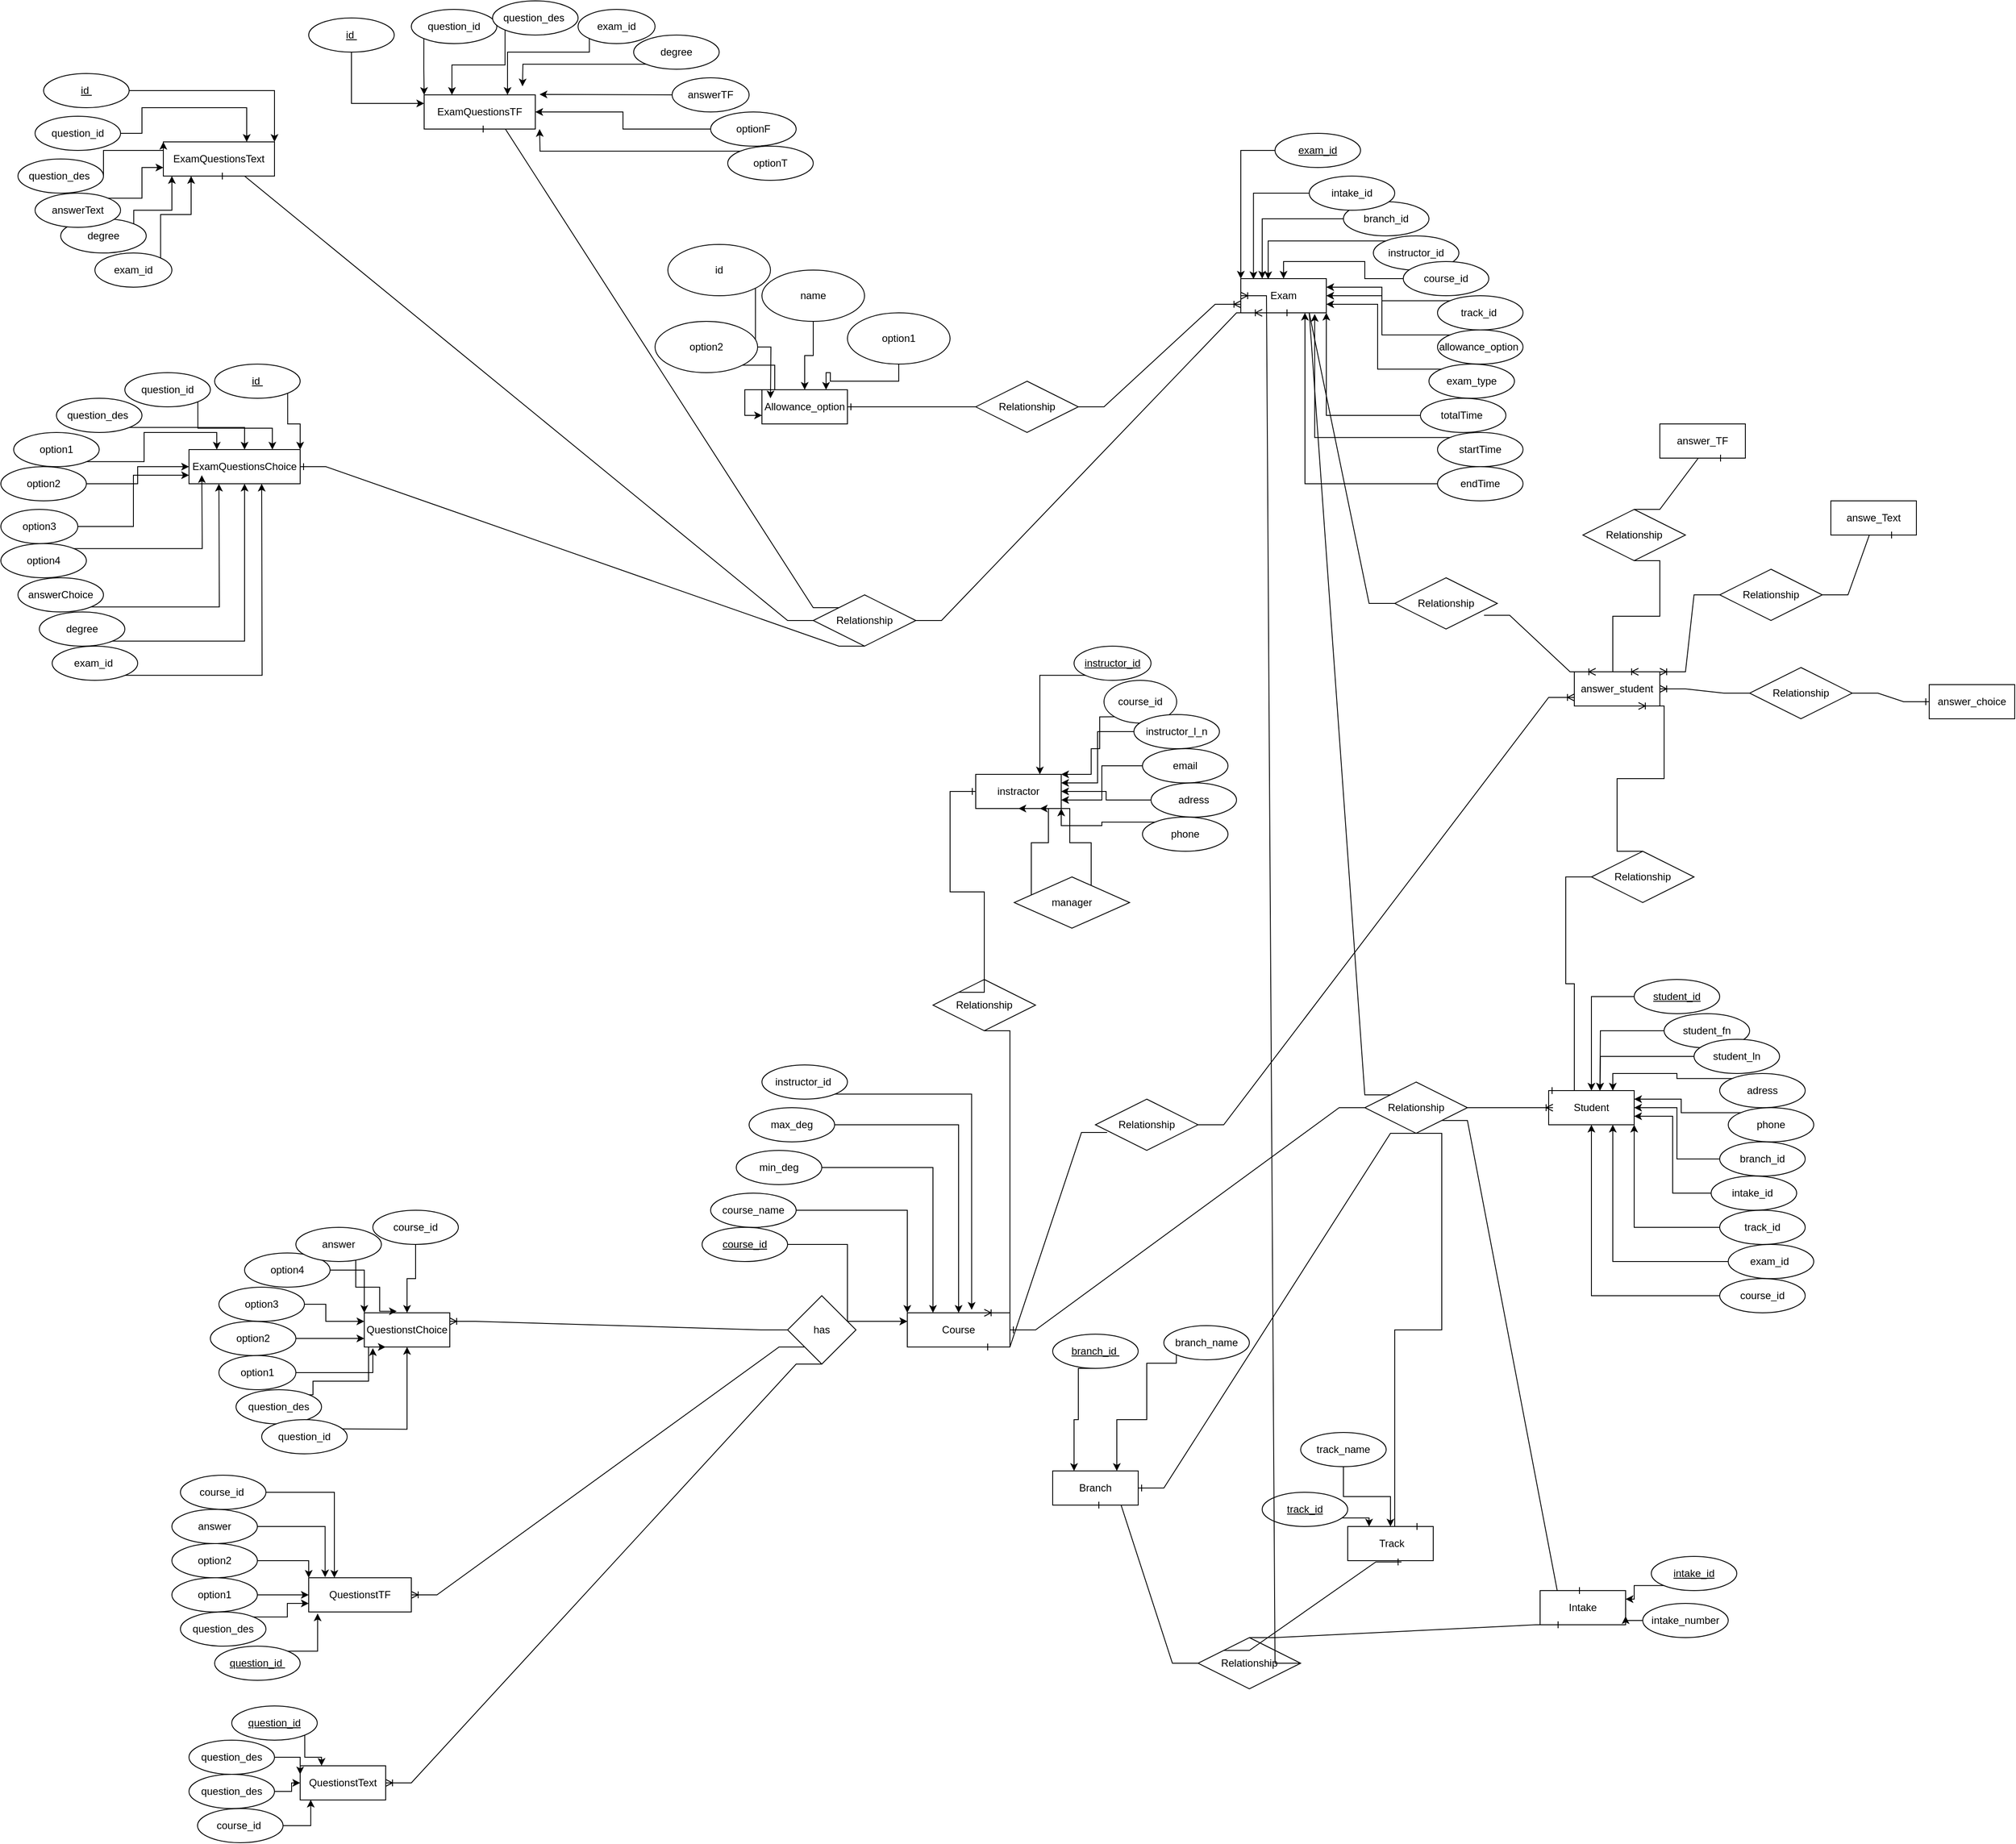 <mxfile version="20.2.8" type="device" pages="2"><diagram id="V0w7u-gZq7excLSc5OrG" name="Page-1"><mxGraphModel dx="5190" dy="3440" grid="1" gridSize="10" guides="1" tooltips="1" connect="1" arrows="1" fold="1" page="1" pageScale="1" pageWidth="850" pageHeight="1100" math="0" shadow="0"><root><mxCell id="0"/><mxCell id="1" parent="0"/><mxCell id="KTyMSBZh0UyWZV2sQErd-5" value="QuestionstChoice" style="whiteSpace=wrap;html=1;align=center;" parent="1" vertex="1"><mxGeometry x="195" y="860.0" width="100" height="40" as="geometry"/></mxCell><mxCell id="KTyMSBZh0UyWZV2sQErd-26" style="edgeStyle=orthogonalEdgeStyle;rounded=0;orthogonalLoop=1;jettySize=auto;html=1;entryX=0;entryY=0;entryDx=0;entryDy=0;" parent="1" source="KTyMSBZh0UyWZV2sQErd-11" target="KTyMSBZh0UyWZV2sQErd-5" edge="1"><mxGeometry relative="1" as="geometry"/></mxCell><mxCell id="KTyMSBZh0UyWZV2sQErd-11" value="option4" style="ellipse;whiteSpace=wrap;html=1;align=center;" parent="1" vertex="1"><mxGeometry x="55" y="790.0" width="100" height="40" as="geometry"/></mxCell><mxCell id="KTyMSBZh0UyWZV2sQErd-24" value="" style="edgeStyle=orthogonalEdgeStyle;rounded=0;orthogonalLoop=1;jettySize=auto;html=1;" parent="1" source="KTyMSBZh0UyWZV2sQErd-13" target="KTyMSBZh0UyWZV2sQErd-5" edge="1"><mxGeometry relative="1" as="geometry"><Array as="points"><mxPoint x="150" y="850.0"/><mxPoint x="150" y="870.0"/></Array></mxGeometry></mxCell><mxCell id="KTyMSBZh0UyWZV2sQErd-13" value="option3" style="ellipse;whiteSpace=wrap;html=1;align=center;" parent="1" vertex="1"><mxGeometry x="25" y="830.0" width="100" height="40" as="geometry"/></mxCell><mxCell id="KTyMSBZh0UyWZV2sQErd-22" value="" style="edgeStyle=orthogonalEdgeStyle;rounded=0;orthogonalLoop=1;jettySize=auto;html=1;" parent="1" source="KTyMSBZh0UyWZV2sQErd-14" target="KTyMSBZh0UyWZV2sQErd-5" edge="1"><mxGeometry relative="1" as="geometry"><Array as="points"><mxPoint x="70" y="890.0"/></Array></mxGeometry></mxCell><mxCell id="KTyMSBZh0UyWZV2sQErd-29" style="edgeStyle=orthogonalEdgeStyle;rounded=0;orthogonalLoop=1;jettySize=auto;html=1;exitX=1;exitY=0.5;exitDx=0;exitDy=0;entryX=0.1;entryY=1.035;entryDx=0;entryDy=0;entryPerimeter=0;" parent="1" source="KTyMSBZh0UyWZV2sQErd-14" target="KTyMSBZh0UyWZV2sQErd-5" edge="1"><mxGeometry relative="1" as="geometry"/></mxCell><mxCell id="KTyMSBZh0UyWZV2sQErd-14" value="option1" style="ellipse;whiteSpace=wrap;html=1;align=center;" parent="1" vertex="1"><mxGeometry x="25" y="910" width="90" height="40" as="geometry"/></mxCell><mxCell id="KTyMSBZh0UyWZV2sQErd-28" value="" style="edgeStyle=orthogonalEdgeStyle;rounded=0;orthogonalLoop=1;jettySize=auto;html=1;" parent="1" source="KTyMSBZh0UyWZV2sQErd-15" target="KTyMSBZh0UyWZV2sQErd-5" edge="1"><mxGeometry relative="1" as="geometry"/></mxCell><mxCell id="KTyMSBZh0UyWZV2sQErd-15" value="course_id" style="ellipse;whiteSpace=wrap;html=1;align=center;" parent="1" vertex="1"><mxGeometry x="205" y="740.0" width="100" height="40" as="geometry"/></mxCell><mxCell id="KTyMSBZh0UyWZV2sQErd-27" style="edgeStyle=orthogonalEdgeStyle;rounded=0;orthogonalLoop=1;jettySize=auto;html=1;entryX=0.38;entryY=-0.045;entryDx=0;entryDy=0;entryPerimeter=0;" parent="1" source="KTyMSBZh0UyWZV2sQErd-16" target="KTyMSBZh0UyWZV2sQErd-5" edge="1"><mxGeometry relative="1" as="geometry"><Array as="points"><mxPoint x="185" y="830.0"/><mxPoint x="213" y="830.0"/></Array></mxGeometry></mxCell><mxCell id="KTyMSBZh0UyWZV2sQErd-16" value="answer" style="ellipse;whiteSpace=wrap;html=1;align=center;" parent="1" vertex="1"><mxGeometry x="115" y="760.0" width="100" height="40" as="geometry"/></mxCell><mxCell id="KTyMSBZh0UyWZV2sQErd-17" value="option2" style="ellipse;whiteSpace=wrap;html=1;align=center;" parent="1" vertex="1"><mxGeometry x="15" y="870.0" width="100" height="40" as="geometry"/></mxCell><mxCell id="KTyMSBZh0UyWZV2sQErd-21" style="edgeStyle=orthogonalEdgeStyle;rounded=0;orthogonalLoop=1;jettySize=auto;html=1;exitX=1;exitY=0;exitDx=0;exitDy=0;entryX=0.25;entryY=1;entryDx=0;entryDy=0;" parent="1" source="KTyMSBZh0UyWZV2sQErd-18" target="KTyMSBZh0UyWZV2sQErd-5" edge="1"><mxGeometry relative="1" as="geometry"><Array as="points"><mxPoint x="135" y="956"/><mxPoint x="135" y="940"/><mxPoint x="200" y="940"/></Array></mxGeometry></mxCell><mxCell id="KTyMSBZh0UyWZV2sQErd-18" value="question_des" style="ellipse;whiteSpace=wrap;html=1;align=center;" parent="1" vertex="1"><mxGeometry x="45" y="950" width="100" height="40" as="geometry"/></mxCell><mxCell id="KTyMSBZh0UyWZV2sQErd-20" style="edgeStyle=orthogonalEdgeStyle;rounded=0;orthogonalLoop=1;jettySize=auto;html=1;exitX=1;exitY=0;exitDx=0;exitDy=0;entryX=0.5;entryY=1;entryDx=0;entryDy=0;" parent="1" target="KTyMSBZh0UyWZV2sQErd-5" edge="1"><mxGeometry relative="1" as="geometry"><mxPoint x="159.956" y="995.7" as="sourcePoint"/></mxGeometry></mxCell><mxCell id="KTyMSBZh0UyWZV2sQErd-19" value="question_id" style="ellipse;whiteSpace=wrap;html=1;align=center;" parent="1" vertex="1"><mxGeometry x="75" y="985" width="100" height="40" as="geometry"/></mxCell><mxCell id="KTyMSBZh0UyWZV2sQErd-33" value="" style="edgeStyle=orthogonalEdgeStyle;rounded=0;orthogonalLoop=1;jettySize=auto;html=1;" parent="1" source="KTyMSBZh0UyWZV2sQErd-30" target="KTyMSBZh0UyWZV2sQErd-32" edge="1"><mxGeometry relative="1" as="geometry"><Array as="points"><mxPoint x="820" y="870.0"/><mxPoint x="820" y="870.0"/></Array></mxGeometry></mxCell><mxCell id="KTyMSBZh0UyWZV2sQErd-30" value="has" style="rhombus;whiteSpace=wrap;html=1;" parent="1" vertex="1"><mxGeometry x="690" y="840.0" width="80" height="80" as="geometry"/></mxCell><mxCell id="KTyMSBZh0UyWZV2sQErd-32" value="Course" style="whiteSpace=wrap;html=1;" parent="1" vertex="1"><mxGeometry x="830" y="860.0" width="120" height="40" as="geometry"/></mxCell><mxCell id="KTyMSBZh0UyWZV2sQErd-34" style="edgeStyle=orthogonalEdgeStyle;rounded=0;orthogonalLoop=1;jettySize=auto;html=1;exitX=0.5;exitY=1;exitDx=0;exitDy=0;" parent="1" source="KTyMSBZh0UyWZV2sQErd-32" target="KTyMSBZh0UyWZV2sQErd-32" edge="1"><mxGeometry relative="1" as="geometry"/></mxCell><mxCell id="KTyMSBZh0UyWZV2sQErd-443" style="edgeStyle=orthogonalEdgeStyle;rounded=0;orthogonalLoop=1;jettySize=auto;html=1;exitX=1;exitY=0.5;exitDx=0;exitDy=0;entryX=0;entryY=0;entryDx=0;entryDy=0;" parent="1" source="KTyMSBZh0UyWZV2sQErd-50" target="KTyMSBZh0UyWZV2sQErd-32" edge="1"><mxGeometry relative="1" as="geometry"/></mxCell><mxCell id="KTyMSBZh0UyWZV2sQErd-50" value="course_name" style="ellipse;whiteSpace=wrap;html=1;align=center;" parent="1" vertex="1"><mxGeometry x="600" y="720.0" width="100" height="40" as="geometry"/></mxCell><mxCell id="KTyMSBZh0UyWZV2sQErd-445" style="edgeStyle=orthogonalEdgeStyle;rounded=0;orthogonalLoop=1;jettySize=auto;html=1;exitX=1;exitY=0.5;exitDx=0;exitDy=0;entryX=0.5;entryY=0;entryDx=0;entryDy=0;" parent="1" source="KTyMSBZh0UyWZV2sQErd-51" target="KTyMSBZh0UyWZV2sQErd-32" edge="1"><mxGeometry relative="1" as="geometry"/></mxCell><mxCell id="KTyMSBZh0UyWZV2sQErd-51" value="max_deg" style="ellipse;whiteSpace=wrap;html=1;align=center;" parent="1" vertex="1"><mxGeometry x="645" y="620.0" width="100" height="40" as="geometry"/></mxCell><mxCell id="KTyMSBZh0UyWZV2sQErd-444" style="edgeStyle=orthogonalEdgeStyle;rounded=0;orthogonalLoop=1;jettySize=auto;html=1;exitX=1;exitY=0.5;exitDx=0;exitDy=0;entryX=0.25;entryY=0;entryDx=0;entryDy=0;" parent="1" source="KTyMSBZh0UyWZV2sQErd-53" target="KTyMSBZh0UyWZV2sQErd-32" edge="1"><mxGeometry relative="1" as="geometry"/></mxCell><mxCell id="KTyMSBZh0UyWZV2sQErd-53" value="min_deg" style="ellipse;whiteSpace=wrap;html=1;align=center;" parent="1" vertex="1"><mxGeometry x="630" y="670.0" width="100" height="40" as="geometry"/></mxCell><mxCell id="KTyMSBZh0UyWZV2sQErd-446" style="edgeStyle=orthogonalEdgeStyle;rounded=0;orthogonalLoop=1;jettySize=auto;html=1;exitX=1;exitY=1;exitDx=0;exitDy=0;entryX=0.627;entryY=-0.089;entryDx=0;entryDy=0;entryPerimeter=0;" parent="1" source="KTyMSBZh0UyWZV2sQErd-54" target="KTyMSBZh0UyWZV2sQErd-32" edge="1"><mxGeometry relative="1" as="geometry"/></mxCell><mxCell id="KTyMSBZh0UyWZV2sQErd-54" value="instructor_id&amp;nbsp;" style="ellipse;whiteSpace=wrap;html=1;align=center;" parent="1" vertex="1"><mxGeometry x="660" y="570.0" width="100" height="40" as="geometry"/></mxCell><mxCell id="KTyMSBZh0UyWZV2sQErd-442" style="edgeStyle=orthogonalEdgeStyle;rounded=0;orthogonalLoop=1;jettySize=auto;html=1;exitX=1;exitY=0.5;exitDx=0;exitDy=0;entryX=0;entryY=0.25;entryDx=0;entryDy=0;" parent="1" source="KTyMSBZh0UyWZV2sQErd-66" target="KTyMSBZh0UyWZV2sQErd-32" edge="1"><mxGeometry relative="1" as="geometry"/></mxCell><mxCell id="KTyMSBZh0UyWZV2sQErd-66" value="course_id" style="ellipse;whiteSpace=wrap;html=1;align=center;fontStyle=4;" parent="1" vertex="1"><mxGeometry x="590" y="760.0" width="100" height="40" as="geometry"/></mxCell><mxCell id="KTyMSBZh0UyWZV2sQErd-70" value="QuestionstTF" style="whiteSpace=wrap;html=1;" parent="1" vertex="1"><mxGeometry x="130" y="1170" width="120" height="40" as="geometry"/></mxCell><mxCell id="KTyMSBZh0UyWZV2sQErd-89" style="edgeStyle=orthogonalEdgeStyle;rounded=0;orthogonalLoop=1;jettySize=auto;html=1;exitX=1;exitY=0;exitDx=0;exitDy=0;entryX=0.087;entryY=1.045;entryDx=0;entryDy=0;entryPerimeter=0;" parent="1" source="KTyMSBZh0UyWZV2sQErd-72" target="KTyMSBZh0UyWZV2sQErd-70" edge="1"><mxGeometry relative="1" as="geometry"/></mxCell><mxCell id="KTyMSBZh0UyWZV2sQErd-72" value="question_id&amp;nbsp;" style="ellipse;whiteSpace=wrap;html=1;align=center;fontStyle=4;" parent="1" vertex="1"><mxGeometry x="20" y="1250" width="100" height="40" as="geometry"/></mxCell><mxCell id="KTyMSBZh0UyWZV2sQErd-94" style="edgeStyle=orthogonalEdgeStyle;rounded=0;orthogonalLoop=1;jettySize=auto;html=1;exitX=1;exitY=0.5;exitDx=0;exitDy=0;entryX=0.25;entryY=0;entryDx=0;entryDy=0;" parent="1" source="KTyMSBZh0UyWZV2sQErd-73" target="KTyMSBZh0UyWZV2sQErd-70" edge="1"><mxGeometry relative="1" as="geometry"/></mxCell><mxCell id="KTyMSBZh0UyWZV2sQErd-73" value="course_id&amp;nbsp;" style="ellipse;whiteSpace=wrap;html=1;align=center;" parent="1" vertex="1"><mxGeometry x="-20" y="1050" width="100" height="40" as="geometry"/></mxCell><mxCell id="KTyMSBZh0UyWZV2sQErd-92" style="edgeStyle=orthogonalEdgeStyle;rounded=0;orthogonalLoop=1;jettySize=auto;html=1;exitX=1;exitY=0.5;exitDx=0;exitDy=0;entryX=0;entryY=0;entryDx=0;entryDy=0;" parent="1" source="KTyMSBZh0UyWZV2sQErd-74" target="KTyMSBZh0UyWZV2sQErd-70" edge="1"><mxGeometry relative="1" as="geometry"/></mxCell><mxCell id="KTyMSBZh0UyWZV2sQErd-74" value="option2" style="ellipse;whiteSpace=wrap;html=1;align=center;" parent="1" vertex="1"><mxGeometry x="-30" y="1130" width="100" height="40" as="geometry"/></mxCell><mxCell id="KTyMSBZh0UyWZV2sQErd-90" style="edgeStyle=orthogonalEdgeStyle;rounded=0;orthogonalLoop=1;jettySize=auto;html=1;exitX=1;exitY=0;exitDx=0;exitDy=0;entryX=0;entryY=0.75;entryDx=0;entryDy=0;" parent="1" source="KTyMSBZh0UyWZV2sQErd-75" target="KTyMSBZh0UyWZV2sQErd-70" edge="1"><mxGeometry relative="1" as="geometry"/></mxCell><mxCell id="KTyMSBZh0UyWZV2sQErd-75" value="question_des" style="ellipse;whiteSpace=wrap;html=1;align=center;" parent="1" vertex="1"><mxGeometry x="-20" y="1210" width="100" height="40" as="geometry"/></mxCell><mxCell id="KTyMSBZh0UyWZV2sQErd-91" style="edgeStyle=orthogonalEdgeStyle;rounded=0;orthogonalLoop=1;jettySize=auto;html=1;exitX=1;exitY=0.5;exitDx=0;exitDy=0;entryX=0;entryY=0.5;entryDx=0;entryDy=0;" parent="1" source="KTyMSBZh0UyWZV2sQErd-76" target="KTyMSBZh0UyWZV2sQErd-70" edge="1"><mxGeometry relative="1" as="geometry"/></mxCell><mxCell id="KTyMSBZh0UyWZV2sQErd-76" value="option1" style="ellipse;whiteSpace=wrap;html=1;align=center;" parent="1" vertex="1"><mxGeometry x="-30" y="1170" width="100" height="40" as="geometry"/></mxCell><mxCell id="KTyMSBZh0UyWZV2sQErd-93" style="edgeStyle=orthogonalEdgeStyle;rounded=0;orthogonalLoop=1;jettySize=auto;html=1;exitX=1;exitY=0.5;exitDx=0;exitDy=0;entryX=0.16;entryY=-0.015;entryDx=0;entryDy=0;entryPerimeter=0;" parent="1" source="KTyMSBZh0UyWZV2sQErd-77" target="KTyMSBZh0UyWZV2sQErd-70" edge="1"><mxGeometry relative="1" as="geometry"/></mxCell><mxCell id="KTyMSBZh0UyWZV2sQErd-77" value="answer" style="ellipse;whiteSpace=wrap;html=1;align=center;" parent="1" vertex="1"><mxGeometry x="-30" y="1090" width="100" height="40" as="geometry"/></mxCell><mxCell id="KTyMSBZh0UyWZV2sQErd-87" style="edgeStyle=orthogonalEdgeStyle;rounded=0;orthogonalLoop=1;jettySize=auto;html=1;exitX=0.5;exitY=1;exitDx=0;exitDy=0;" parent="1" source="KTyMSBZh0UyWZV2sQErd-30" target="KTyMSBZh0UyWZV2sQErd-30" edge="1"><mxGeometry relative="1" as="geometry"/></mxCell><mxCell id="KTyMSBZh0UyWZV2sQErd-88" style="edgeStyle=orthogonalEdgeStyle;rounded=0;orthogonalLoop=1;jettySize=auto;html=1;exitX=0.5;exitY=1;exitDx=0;exitDy=0;" parent="1" source="KTyMSBZh0UyWZV2sQErd-30" target="KTyMSBZh0UyWZV2sQErd-30" edge="1"><mxGeometry relative="1" as="geometry"/></mxCell><mxCell id="KTyMSBZh0UyWZV2sQErd-97" value="QuestionstText" style="whiteSpace=wrap;html=1;align=center;" parent="1" vertex="1"><mxGeometry x="120" y="1390" width="100" height="40" as="geometry"/></mxCell><mxCell id="KTyMSBZh0UyWZV2sQErd-104" style="edgeStyle=orthogonalEdgeStyle;rounded=0;orthogonalLoop=1;jettySize=auto;html=1;exitX=1;exitY=1;exitDx=0;exitDy=0;entryX=0.25;entryY=0;entryDx=0;entryDy=0;" parent="1" source="KTyMSBZh0UyWZV2sQErd-98" target="KTyMSBZh0UyWZV2sQErd-97" edge="1"><mxGeometry relative="1" as="geometry"/></mxCell><mxCell id="KTyMSBZh0UyWZV2sQErd-98" value="question_id" style="ellipse;whiteSpace=wrap;html=1;align=center;fontStyle=4;" parent="1" vertex="1"><mxGeometry x="40" y="1320" width="100" height="40" as="geometry"/></mxCell><mxCell id="KTyMSBZh0UyWZV2sQErd-105" style="edgeStyle=orthogonalEdgeStyle;rounded=0;orthogonalLoop=1;jettySize=auto;html=1;exitX=1;exitY=0.5;exitDx=0;exitDy=0;entryX=0;entryY=0.25;entryDx=0;entryDy=0;" parent="1" source="KTyMSBZh0UyWZV2sQErd-99" target="KTyMSBZh0UyWZV2sQErd-97" edge="1"><mxGeometry relative="1" as="geometry"/></mxCell><mxCell id="KTyMSBZh0UyWZV2sQErd-99" value="question_des" style="ellipse;whiteSpace=wrap;html=1;align=center;" parent="1" vertex="1"><mxGeometry x="-10" y="1360" width="100" height="40" as="geometry"/></mxCell><mxCell id="KTyMSBZh0UyWZV2sQErd-106" style="edgeStyle=orthogonalEdgeStyle;rounded=0;orthogonalLoop=1;jettySize=auto;html=1;exitX=1;exitY=0.5;exitDx=0;exitDy=0;" parent="1" source="KTyMSBZh0UyWZV2sQErd-100" target="KTyMSBZh0UyWZV2sQErd-97" edge="1"><mxGeometry relative="1" as="geometry"/></mxCell><mxCell id="KTyMSBZh0UyWZV2sQErd-100" value="question_des" style="ellipse;whiteSpace=wrap;html=1;align=center;" parent="1" vertex="1"><mxGeometry x="-10" y="1400" width="100" height="40" as="geometry"/></mxCell><mxCell id="KTyMSBZh0UyWZV2sQErd-107" style="edgeStyle=orthogonalEdgeStyle;rounded=0;orthogonalLoop=1;jettySize=auto;html=1;exitX=1;exitY=0.5;exitDx=0;exitDy=0;entryX=0.124;entryY=0.995;entryDx=0;entryDy=0;entryPerimeter=0;" parent="1" source="KTyMSBZh0UyWZV2sQErd-101" target="KTyMSBZh0UyWZV2sQErd-97" edge="1"><mxGeometry relative="1" as="geometry"/></mxCell><mxCell id="KTyMSBZh0UyWZV2sQErd-101" value="course_id&amp;nbsp;" style="ellipse;whiteSpace=wrap;html=1;align=center;" parent="1" vertex="1"><mxGeometry y="1440" width="100" height="40" as="geometry"/></mxCell><mxCell id="KTyMSBZh0UyWZV2sQErd-109" value="Exam" style="whiteSpace=wrap;html=1;align=center;" parent="1" vertex="1"><mxGeometry x="1220" y="-350" width="100" height="40" as="geometry"/></mxCell><mxCell id="KTyMSBZh0UyWZV2sQErd-121" style="edgeStyle=orthogonalEdgeStyle;rounded=0;orthogonalLoop=1;jettySize=auto;html=1;exitX=0;exitY=0.5;exitDx=0;exitDy=0;entryX=0;entryY=0;entryDx=0;entryDy=0;" parent="1" source="KTyMSBZh0UyWZV2sQErd-110" target="KTyMSBZh0UyWZV2sQErd-109" edge="1"><mxGeometry relative="1" as="geometry"/></mxCell><mxCell id="KTyMSBZh0UyWZV2sQErd-110" value="exam_id" style="ellipse;whiteSpace=wrap;html=1;align=center;fontStyle=4;" parent="1" vertex="1"><mxGeometry x="1260" y="-520" width="100" height="40" as="geometry"/></mxCell><mxCell id="KTyMSBZh0UyWZV2sQErd-137" style="edgeStyle=orthogonalEdgeStyle;rounded=0;orthogonalLoop=1;jettySize=auto;html=1;exitX=0;exitY=0.5;exitDx=0;exitDy=0;entryX=0.25;entryY=0;entryDx=0;entryDy=0;" parent="1" source="KTyMSBZh0UyWZV2sQErd-111" target="KTyMSBZh0UyWZV2sQErd-109" edge="1"><mxGeometry relative="1" as="geometry"/></mxCell><mxCell id="KTyMSBZh0UyWZV2sQErd-111" value="branch_id" style="ellipse;whiteSpace=wrap;html=1;align=center;" parent="1" vertex="1"><mxGeometry x="1340" y="-440" width="100" height="40" as="geometry"/></mxCell><mxCell id="KTyMSBZh0UyWZV2sQErd-132" style="edgeStyle=orthogonalEdgeStyle;rounded=0;orthogonalLoop=1;jettySize=auto;html=1;exitX=0;exitY=0.5;exitDx=0;exitDy=0;entryX=1;entryY=1;entryDx=0;entryDy=0;" parent="1" source="KTyMSBZh0UyWZV2sQErd-112" target="KTyMSBZh0UyWZV2sQErd-109" edge="1"><mxGeometry relative="1" as="geometry"/></mxCell><mxCell id="KTyMSBZh0UyWZV2sQErd-112" value="totalTime&amp;nbsp;" style="ellipse;whiteSpace=wrap;html=1;align=center;" parent="1" vertex="1"><mxGeometry x="1430" y="-210" width="100" height="40" as="geometry"/></mxCell><mxCell id="KTyMSBZh0UyWZV2sQErd-124" style="edgeStyle=orthogonalEdgeStyle;rounded=0;orthogonalLoop=1;jettySize=auto;html=1;exitX=0;exitY=0;exitDx=0;exitDy=0;entryX=0.32;entryY=0.015;entryDx=0;entryDy=0;entryPerimeter=0;" parent="1" source="KTyMSBZh0UyWZV2sQErd-113" target="KTyMSBZh0UyWZV2sQErd-109" edge="1"><mxGeometry relative="1" as="geometry"/></mxCell><mxCell id="KTyMSBZh0UyWZV2sQErd-113" value="instructor_id" style="ellipse;whiteSpace=wrap;html=1;align=center;" parent="1" vertex="1"><mxGeometry x="1375" y="-400" width="100" height="40" as="geometry"/></mxCell><mxCell id="KTyMSBZh0UyWZV2sQErd-126" style="edgeStyle=orthogonalEdgeStyle;rounded=0;orthogonalLoop=1;jettySize=auto;html=1;exitX=0;exitY=0.5;exitDx=0;exitDy=0;entryX=0.5;entryY=0;entryDx=0;entryDy=0;" parent="1" source="KTyMSBZh0UyWZV2sQErd-114" target="KTyMSBZh0UyWZV2sQErd-109" edge="1"><mxGeometry relative="1" as="geometry"/></mxCell><mxCell id="KTyMSBZh0UyWZV2sQErd-114" value="course_id" style="ellipse;whiteSpace=wrap;html=1;align=center;" parent="1" vertex="1"><mxGeometry x="1410" y="-370" width="100" height="40" as="geometry"/></mxCell><mxCell id="KTyMSBZh0UyWZV2sQErd-128" style="edgeStyle=orthogonalEdgeStyle;rounded=0;orthogonalLoop=1;jettySize=auto;html=1;exitX=0;exitY=0;exitDx=0;exitDy=0;entryX=1;entryY=0.25;entryDx=0;entryDy=0;" parent="1" source="KTyMSBZh0UyWZV2sQErd-115" target="KTyMSBZh0UyWZV2sQErd-109" edge="1"><mxGeometry relative="1" as="geometry"/></mxCell><mxCell id="KTyMSBZh0UyWZV2sQErd-115" value="track_id&amp;nbsp;" style="ellipse;whiteSpace=wrap;html=1;align=center;" parent="1" vertex="1"><mxGeometry x="1450" y="-330" width="100" height="40" as="geometry"/></mxCell><mxCell id="KTyMSBZh0UyWZV2sQErd-129" style="edgeStyle=orthogonalEdgeStyle;rounded=0;orthogonalLoop=1;jettySize=auto;html=1;exitX=0;exitY=0;exitDx=0;exitDy=0;entryX=1;entryY=0.5;entryDx=0;entryDy=0;" parent="1" source="KTyMSBZh0UyWZV2sQErd-116" target="KTyMSBZh0UyWZV2sQErd-109" edge="1"><mxGeometry relative="1" as="geometry"/></mxCell><mxCell id="KTyMSBZh0UyWZV2sQErd-116" value="allowance_option&amp;nbsp;" style="ellipse;whiteSpace=wrap;html=1;align=center;" parent="1" vertex="1"><mxGeometry x="1450" y="-290" width="100" height="40" as="geometry"/></mxCell><mxCell id="KTyMSBZh0UyWZV2sQErd-130" style="edgeStyle=orthogonalEdgeStyle;rounded=0;orthogonalLoop=1;jettySize=auto;html=1;exitX=0;exitY=0;exitDx=0;exitDy=0;entryX=1;entryY=0.75;entryDx=0;entryDy=0;" parent="1" source="KTyMSBZh0UyWZV2sQErd-117" target="KTyMSBZh0UyWZV2sQErd-109" edge="1"><mxGeometry relative="1" as="geometry"/></mxCell><mxCell id="KTyMSBZh0UyWZV2sQErd-117" value="exam_type" style="ellipse;whiteSpace=wrap;html=1;align=center;" parent="1" vertex="1"><mxGeometry x="1440" y="-250" width="100" height="40" as="geometry"/></mxCell><mxCell id="KTyMSBZh0UyWZV2sQErd-133" style="edgeStyle=orthogonalEdgeStyle;rounded=0;orthogonalLoop=1;jettySize=auto;html=1;exitX=0;exitY=0;exitDx=0;exitDy=0;entryX=0.864;entryY=1.035;entryDx=0;entryDy=0;entryPerimeter=0;" parent="1" source="KTyMSBZh0UyWZV2sQErd-118" target="KTyMSBZh0UyWZV2sQErd-109" edge="1"><mxGeometry relative="1" as="geometry"/></mxCell><mxCell id="KTyMSBZh0UyWZV2sQErd-118" value="startTime" style="ellipse;whiteSpace=wrap;html=1;align=center;" parent="1" vertex="1"><mxGeometry x="1450" y="-170" width="100" height="40" as="geometry"/></mxCell><mxCell id="KTyMSBZh0UyWZV2sQErd-139" style="edgeStyle=orthogonalEdgeStyle;rounded=0;orthogonalLoop=1;jettySize=auto;html=1;exitX=0;exitY=0.5;exitDx=0;exitDy=0;entryX=0.148;entryY=0.015;entryDx=0;entryDy=0;entryPerimeter=0;" parent="1" source="KTyMSBZh0UyWZV2sQErd-119" target="KTyMSBZh0UyWZV2sQErd-109" edge="1"><mxGeometry relative="1" as="geometry"/></mxCell><mxCell id="KTyMSBZh0UyWZV2sQErd-119" value="intake_id" style="ellipse;whiteSpace=wrap;html=1;align=center;" parent="1" vertex="1"><mxGeometry x="1300" y="-470" width="100" height="40" as="geometry"/></mxCell><mxCell id="KTyMSBZh0UyWZV2sQErd-135" style="edgeStyle=orthogonalEdgeStyle;rounded=0;orthogonalLoop=1;jettySize=auto;html=1;exitX=0;exitY=0.5;exitDx=0;exitDy=0;entryX=0.75;entryY=1;entryDx=0;entryDy=0;" parent="1" source="KTyMSBZh0UyWZV2sQErd-120" target="KTyMSBZh0UyWZV2sQErd-109" edge="1"><mxGeometry relative="1" as="geometry"/></mxCell><mxCell id="KTyMSBZh0UyWZV2sQErd-120" value="endTime" style="ellipse;whiteSpace=wrap;html=1;align=center;" parent="1" vertex="1"><mxGeometry x="1450" y="-130" width="100" height="40" as="geometry"/></mxCell><mxCell id="KTyMSBZh0UyWZV2sQErd-136" style="edgeStyle=orthogonalEdgeStyle;rounded=0;orthogonalLoop=1;jettySize=auto;html=1;exitX=0.5;exitY=1;exitDx=0;exitDy=0;" parent="1" source="KTyMSBZh0UyWZV2sQErd-110" target="KTyMSBZh0UyWZV2sQErd-110" edge="1"><mxGeometry relative="1" as="geometry"/></mxCell><mxCell id="KTyMSBZh0UyWZV2sQErd-140" value="Intake" style="whiteSpace=wrap;html=1;align=center;" parent="1" vertex="1"><mxGeometry x="1570" y="1185" width="100" height="40" as="geometry"/></mxCell><mxCell id="KTyMSBZh0UyWZV2sQErd-433" style="edgeStyle=orthogonalEdgeStyle;rounded=0;orthogonalLoop=1;jettySize=auto;html=1;exitX=0;exitY=0.5;exitDx=0;exitDy=0;entryX=1;entryY=0.75;entryDx=0;entryDy=0;" parent="1" source="KTyMSBZh0UyWZV2sQErd-142" target="KTyMSBZh0UyWZV2sQErd-140" edge="1"><mxGeometry relative="1" as="geometry"/></mxCell><mxCell id="KTyMSBZh0UyWZV2sQErd-142" value="intake_number" style="ellipse;whiteSpace=wrap;html=1;align=center;" parent="1" vertex="1"><mxGeometry x="1690" y="1200" width="100" height="40" as="geometry"/></mxCell><mxCell id="KTyMSBZh0UyWZV2sQErd-434" style="edgeStyle=orthogonalEdgeStyle;rounded=0;orthogonalLoop=1;jettySize=auto;html=1;exitX=0;exitY=1;exitDx=0;exitDy=0;entryX=1;entryY=0.25;entryDx=0;entryDy=0;" parent="1" source="KTyMSBZh0UyWZV2sQErd-143" target="KTyMSBZh0UyWZV2sQErd-140" edge="1"><mxGeometry relative="1" as="geometry"/></mxCell><mxCell id="KTyMSBZh0UyWZV2sQErd-143" value="intake_id" style="ellipse;whiteSpace=wrap;html=1;align=center;fontStyle=4;" parent="1" vertex="1"><mxGeometry x="1700" y="1145" width="100" height="40" as="geometry"/></mxCell><mxCell id="KTyMSBZh0UyWZV2sQErd-144" value="&amp;nbsp;Track" style="whiteSpace=wrap;html=1;align=center;" parent="1" vertex="1"><mxGeometry x="1345" y="1110" width="100" height="40" as="geometry"/></mxCell><mxCell id="KTyMSBZh0UyWZV2sQErd-429" style="edgeStyle=orthogonalEdgeStyle;rounded=0;orthogonalLoop=1;jettySize=auto;html=1;exitX=0.5;exitY=1;exitDx=0;exitDy=0;" parent="1" source="KTyMSBZh0UyWZV2sQErd-145" target="KTyMSBZh0UyWZV2sQErd-144" edge="1"><mxGeometry relative="1" as="geometry"/></mxCell><mxCell id="KTyMSBZh0UyWZV2sQErd-145" value="track_name" style="ellipse;whiteSpace=wrap;html=1;align=center;" parent="1" vertex="1"><mxGeometry x="1290" y="1000" width="100" height="40" as="geometry"/></mxCell><mxCell id="KTyMSBZh0UyWZV2sQErd-153" style="edgeStyle=orthogonalEdgeStyle;rounded=0;orthogonalLoop=1;jettySize=auto;html=1;exitX=0.5;exitY=1;exitDx=0;exitDy=0;entryX=0.25;entryY=0;entryDx=0;entryDy=0;" parent="1" target="KTyMSBZh0UyWZV2sQErd-144" edge="1"><mxGeometry relative="1" as="geometry"><mxPoint x="1335" y="1100" as="sourcePoint"/></mxGeometry></mxCell><mxCell id="KTyMSBZh0UyWZV2sQErd-146" value="track_id" style="ellipse;whiteSpace=wrap;html=1;align=center;fontStyle=4;" parent="1" vertex="1"><mxGeometry x="1245" y="1070" width="100" height="40" as="geometry"/></mxCell><mxCell id="KTyMSBZh0UyWZV2sQErd-147" value="Branch" style="whiteSpace=wrap;html=1;align=center;" parent="1" vertex="1"><mxGeometry x="1000" y="1045" width="100" height="40" as="geometry"/></mxCell><mxCell id="KTyMSBZh0UyWZV2sQErd-152" style="edgeStyle=orthogonalEdgeStyle;rounded=0;orthogonalLoop=1;jettySize=auto;html=1;exitX=0;exitY=1;exitDx=0;exitDy=0;entryX=0.75;entryY=0;entryDx=0;entryDy=0;" parent="1" source="KTyMSBZh0UyWZV2sQErd-148" target="KTyMSBZh0UyWZV2sQErd-147" edge="1"><mxGeometry relative="1" as="geometry"><Array as="points"><mxPoint x="1145" y="919"/><mxPoint x="1110" y="919"/><mxPoint x="1110" y="985"/><mxPoint x="1075" y="985"/></Array></mxGeometry></mxCell><mxCell id="KTyMSBZh0UyWZV2sQErd-148" value="branch_name" style="ellipse;whiteSpace=wrap;html=1;align=center;" parent="1" vertex="1"><mxGeometry x="1130" y="875" width="100" height="40" as="geometry"/></mxCell><mxCell id="KTyMSBZh0UyWZV2sQErd-151" style="edgeStyle=orthogonalEdgeStyle;rounded=0;orthogonalLoop=1;jettySize=auto;html=1;exitX=0.5;exitY=1;exitDx=0;exitDy=0;entryX=0.25;entryY=0;entryDx=0;entryDy=0;" parent="1" source="KTyMSBZh0UyWZV2sQErd-149" target="KTyMSBZh0UyWZV2sQErd-147" edge="1"><mxGeometry relative="1" as="geometry"><Array as="points"><mxPoint x="1030" y="925"/><mxPoint x="1030" y="985"/><mxPoint x="1025" y="985"/></Array></mxGeometry></mxCell><mxCell id="KTyMSBZh0UyWZV2sQErd-149" value="branch_id&amp;nbsp;" style="ellipse;whiteSpace=wrap;html=1;align=center;fontStyle=4;" parent="1" vertex="1"><mxGeometry x="1000" y="885" width="100" height="40" as="geometry"/></mxCell><mxCell id="KTyMSBZh0UyWZV2sQErd-162" value="ExamQuestionsChoice" style="whiteSpace=wrap;html=1;align=center;" parent="1" vertex="1"><mxGeometry x="-10" y="-150" width="130" height="40" as="geometry"/></mxCell><mxCell id="KTyMSBZh0UyWZV2sQErd-273" style="edgeStyle=orthogonalEdgeStyle;rounded=0;orthogonalLoop=1;jettySize=auto;html=1;exitX=1;exitY=1;exitDx=0;exitDy=0;entryX=0.5;entryY=1;entryDx=0;entryDy=0;" parent="1" source="KTyMSBZh0UyWZV2sQErd-165" target="KTyMSBZh0UyWZV2sQErd-162" edge="1"><mxGeometry relative="1" as="geometry"/></mxCell><mxCell id="KTyMSBZh0UyWZV2sQErd-165" value="degree" style="ellipse;whiteSpace=wrap;html=1;align=center;" parent="1" vertex="1"><mxGeometry x="-185" y="40" width="100" height="40" as="geometry"/></mxCell><mxCell id="KTyMSBZh0UyWZV2sQErd-272" style="edgeStyle=orthogonalEdgeStyle;rounded=0;orthogonalLoop=1;jettySize=auto;html=1;exitX=1;exitY=1;exitDx=0;exitDy=0;" parent="1" source="KTyMSBZh0UyWZV2sQErd-167" edge="1"><mxGeometry relative="1" as="geometry"><mxPoint x="25" y="-110" as="targetPoint"/></mxGeometry></mxCell><mxCell id="KTyMSBZh0UyWZV2sQErd-167" value="answerChoice" style="ellipse;whiteSpace=wrap;html=1;align=center;" parent="1" vertex="1"><mxGeometry x="-210" width="100" height="40" as="geometry"/></mxCell><mxCell id="KTyMSBZh0UyWZV2sQErd-270" style="edgeStyle=orthogonalEdgeStyle;rounded=0;orthogonalLoop=1;jettySize=auto;html=1;exitX=1;exitY=0.5;exitDx=0;exitDy=0;entryX=0;entryY=0.75;entryDx=0;entryDy=0;" parent="1" source="KTyMSBZh0UyWZV2sQErd-170" target="KTyMSBZh0UyWZV2sQErd-162" edge="1"><mxGeometry relative="1" as="geometry"/></mxCell><mxCell id="KTyMSBZh0UyWZV2sQErd-170" value="option3" style="ellipse;whiteSpace=wrap;html=1;align=center;" parent="1" vertex="1"><mxGeometry x="-230" y="-80" width="90" height="40" as="geometry"/></mxCell><mxCell id="KTyMSBZh0UyWZV2sQErd-274" style="edgeStyle=orthogonalEdgeStyle;rounded=0;orthogonalLoop=1;jettySize=auto;html=1;exitX=1;exitY=1;exitDx=0;exitDy=0;" parent="1" source="KTyMSBZh0UyWZV2sQErd-173" edge="1"><mxGeometry relative="1" as="geometry"><mxPoint x="75" y="-110" as="targetPoint"/></mxGeometry></mxCell><mxCell id="KTyMSBZh0UyWZV2sQErd-173" value="exam_id&amp;nbsp;" style="ellipse;whiteSpace=wrap;html=1;align=center;" parent="1" vertex="1"><mxGeometry x="-170" y="80" width="100" height="40" as="geometry"/></mxCell><mxCell id="KTyMSBZh0UyWZV2sQErd-271" style="edgeStyle=orthogonalEdgeStyle;rounded=0;orthogonalLoop=1;jettySize=auto;html=1;exitX=1;exitY=0;exitDx=0;exitDy=0;" parent="1" source="KTyMSBZh0UyWZV2sQErd-174" edge="1"><mxGeometry relative="1" as="geometry"><mxPoint x="5" y="-120" as="targetPoint"/></mxGeometry></mxCell><mxCell id="KTyMSBZh0UyWZV2sQErd-174" value="option4" style="ellipse;whiteSpace=wrap;html=1;align=center;" parent="1" vertex="1"><mxGeometry x="-230" y="-40" width="100" height="40" as="geometry"/></mxCell><mxCell id="KTyMSBZh0UyWZV2sQErd-275" style="edgeStyle=orthogonalEdgeStyle;rounded=0;orthogonalLoop=1;jettySize=auto;html=1;exitX=1;exitY=0.5;exitDx=0;exitDy=0;entryX=0;entryY=0.5;entryDx=0;entryDy=0;" parent="1" source="KTyMSBZh0UyWZV2sQErd-176" target="KTyMSBZh0UyWZV2sQErd-162" edge="1"><mxGeometry relative="1" as="geometry"/></mxCell><mxCell id="KTyMSBZh0UyWZV2sQErd-176" value="option2" style="ellipse;whiteSpace=wrap;html=1;align=center;" parent="1" vertex="1"><mxGeometry x="-230" y="-130" width="100" height="40" as="geometry"/></mxCell><mxCell id="KTyMSBZh0UyWZV2sQErd-268" style="edgeStyle=orthogonalEdgeStyle;rounded=0;orthogonalLoop=1;jettySize=auto;html=1;exitX=1;exitY=1;exitDx=0;exitDy=0;entryX=0.25;entryY=0;entryDx=0;entryDy=0;" parent="1" source="KTyMSBZh0UyWZV2sQErd-178" target="KTyMSBZh0UyWZV2sQErd-162" edge="1"><mxGeometry relative="1" as="geometry"/></mxCell><mxCell id="KTyMSBZh0UyWZV2sQErd-178" value="option1" style="ellipse;whiteSpace=wrap;html=1;align=center;" parent="1" vertex="1"><mxGeometry x="-215" y="-170" width="100" height="40" as="geometry"/></mxCell><mxCell id="KTyMSBZh0UyWZV2sQErd-266" style="edgeStyle=orthogonalEdgeStyle;rounded=0;orthogonalLoop=1;jettySize=auto;html=1;exitX=1;exitY=1;exitDx=0;exitDy=0;entryX=0.75;entryY=0;entryDx=0;entryDy=0;" parent="1" source="KTyMSBZh0UyWZV2sQErd-180" target="KTyMSBZh0UyWZV2sQErd-162" edge="1"><mxGeometry relative="1" as="geometry"/></mxCell><mxCell id="KTyMSBZh0UyWZV2sQErd-180" value="question_id" style="ellipse;whiteSpace=wrap;html=1;align=center;rotation=0;" parent="1" vertex="1"><mxGeometry x="-85" y="-240" width="100" height="40" as="geometry"/></mxCell><mxCell id="KTyMSBZh0UyWZV2sQErd-267" style="edgeStyle=orthogonalEdgeStyle;rounded=0;orthogonalLoop=1;jettySize=auto;html=1;exitX=1;exitY=1;exitDx=0;exitDy=0;" parent="1" source="KTyMSBZh0UyWZV2sQErd-181" target="KTyMSBZh0UyWZV2sQErd-162" edge="1"><mxGeometry relative="1" as="geometry"/></mxCell><mxCell id="KTyMSBZh0UyWZV2sQErd-181" value="question_des&amp;nbsp;" style="ellipse;whiteSpace=wrap;html=1;align=center;" parent="1" vertex="1"><mxGeometry x="-165" y="-210" width="100" height="40" as="geometry"/></mxCell><mxCell id="KTyMSBZh0UyWZV2sQErd-265" style="edgeStyle=orthogonalEdgeStyle;rounded=0;orthogonalLoop=1;jettySize=auto;html=1;exitX=1;exitY=1;exitDx=0;exitDy=0;entryX=1;entryY=0;entryDx=0;entryDy=0;" parent="1" source="KTyMSBZh0UyWZV2sQErd-194" target="KTyMSBZh0UyWZV2sQErd-162" edge="1"><mxGeometry relative="1" as="geometry"/></mxCell><mxCell id="KTyMSBZh0UyWZV2sQErd-194" value="id&amp;nbsp;" style="ellipse;whiteSpace=wrap;html=1;align=center;fontStyle=4;" parent="1" vertex="1"><mxGeometry x="20" y="-250" width="100" height="40" as="geometry"/></mxCell><mxCell id="KTyMSBZh0UyWZV2sQErd-195" value="ExamQuestionsText" style="whiteSpace=wrap;html=1;align=center;" parent="1" vertex="1"><mxGeometry x="-40" y="-510" width="130" height="40" as="geometry"/></mxCell><mxCell id="KTyMSBZh0UyWZV2sQErd-282" style="edgeStyle=orthogonalEdgeStyle;rounded=0;orthogonalLoop=1;jettySize=auto;html=1;exitX=1;exitY=0;exitDx=0;exitDy=0;entryX=0.25;entryY=1;entryDx=0;entryDy=0;" parent="1" source="KTyMSBZh0UyWZV2sQErd-201" target="KTyMSBZh0UyWZV2sQErd-195" edge="1"><mxGeometry relative="1" as="geometry"/></mxCell><mxCell id="KTyMSBZh0UyWZV2sQErd-201" value="exam_id" style="ellipse;whiteSpace=wrap;html=1;align=center;" parent="1" vertex="1"><mxGeometry x="-120" y="-380" width="90" height="40" as="geometry"/></mxCell><mxCell id="KTyMSBZh0UyWZV2sQErd-281" style="edgeStyle=orthogonalEdgeStyle;rounded=0;orthogonalLoop=1;jettySize=auto;html=1;exitX=1;exitY=0;exitDx=0;exitDy=0;" parent="1" source="KTyMSBZh0UyWZV2sQErd-207" edge="1"><mxGeometry relative="1" as="geometry"><mxPoint x="-30" y="-470" as="targetPoint"/><Array as="points"><mxPoint x="-75" y="-430"/><mxPoint x="-30" y="-430"/></Array></mxGeometry></mxCell><mxCell id="KTyMSBZh0UyWZV2sQErd-207" value="degree" style="ellipse;whiteSpace=wrap;html=1;align=center;" parent="1" vertex="1"><mxGeometry x="-160" y="-420" width="100" height="40" as="geometry"/></mxCell><mxCell id="KTyMSBZh0UyWZV2sQErd-280" style="edgeStyle=orthogonalEdgeStyle;rounded=0;orthogonalLoop=1;jettySize=auto;html=1;exitX=1;exitY=0;exitDx=0;exitDy=0;entryX=0;entryY=0.75;entryDx=0;entryDy=0;" parent="1" source="KTyMSBZh0UyWZV2sQErd-209" target="KTyMSBZh0UyWZV2sQErd-195" edge="1"><mxGeometry relative="1" as="geometry"/></mxCell><mxCell id="KTyMSBZh0UyWZV2sQErd-209" value="answerText" style="ellipse;whiteSpace=wrap;html=1;align=center;" parent="1" vertex="1"><mxGeometry x="-190" y="-450" width="100" height="40" as="geometry"/></mxCell><mxCell id="KTyMSBZh0UyWZV2sQErd-278" style="edgeStyle=orthogonalEdgeStyle;rounded=0;orthogonalLoop=1;jettySize=auto;html=1;exitX=1;exitY=0.5;exitDx=0;exitDy=0;entryX=0.75;entryY=0;entryDx=0;entryDy=0;" parent="1" source="KTyMSBZh0UyWZV2sQErd-212" target="KTyMSBZh0UyWZV2sQErd-195" edge="1"><mxGeometry relative="1" as="geometry"><Array as="points"><mxPoint x="-65" y="-520"/><mxPoint x="-65" y="-550"/><mxPoint x="58" y="-550"/></Array></mxGeometry></mxCell><mxCell id="KTyMSBZh0UyWZV2sQErd-212" value="question_id" style="ellipse;whiteSpace=wrap;html=1;align=center;rotation=0;" parent="1" vertex="1"><mxGeometry x="-190" y="-540" width="100" height="40" as="geometry"/></mxCell><mxCell id="KTyMSBZh0UyWZV2sQErd-279" style="edgeStyle=orthogonalEdgeStyle;rounded=0;orthogonalLoop=1;jettySize=auto;html=1;exitX=1;exitY=0.5;exitDx=0;exitDy=0;" parent="1" source="KTyMSBZh0UyWZV2sQErd-214" edge="1"><mxGeometry relative="1" as="geometry"><mxPoint x="-40" y="-510" as="targetPoint"/><Array as="points"><mxPoint x="-110" y="-500"/><mxPoint x="-40" y="-500"/></Array></mxGeometry></mxCell><mxCell id="KTyMSBZh0UyWZV2sQErd-214" value="question_des&amp;nbsp;" style="ellipse;whiteSpace=wrap;html=1;align=center;" parent="1" vertex="1"><mxGeometry x="-210" y="-490" width="100" height="40" as="geometry"/></mxCell><mxCell id="KTyMSBZh0UyWZV2sQErd-277" style="edgeStyle=orthogonalEdgeStyle;rounded=0;orthogonalLoop=1;jettySize=auto;html=1;exitX=1;exitY=0.5;exitDx=0;exitDy=0;entryX=1;entryY=0;entryDx=0;entryDy=0;" parent="1" source="KTyMSBZh0UyWZV2sQErd-215" target="KTyMSBZh0UyWZV2sQErd-195" edge="1"><mxGeometry relative="1" as="geometry"/></mxCell><mxCell id="KTyMSBZh0UyWZV2sQErd-215" value="id&amp;nbsp;" style="ellipse;whiteSpace=wrap;html=1;align=center;fontStyle=4;" parent="1" vertex="1"><mxGeometry x="-180" y="-590" width="100" height="40" as="geometry"/></mxCell><mxCell id="KTyMSBZh0UyWZV2sQErd-216" value="ExamQuestionsTF" style="whiteSpace=wrap;html=1;align=center;" parent="1" vertex="1"><mxGeometry x="265" y="-565" width="130" height="40" as="geometry"/></mxCell><mxCell id="KTyMSBZh0UyWZV2sQErd-296" style="edgeStyle=orthogonalEdgeStyle;rounded=0;orthogonalLoop=1;jettySize=auto;html=1;exitX=0;exitY=0.5;exitDx=0;exitDy=0;" parent="1" source="KTyMSBZh0UyWZV2sQErd-218" edge="1"><mxGeometry relative="1" as="geometry"><mxPoint x="400" y="-565.5" as="targetPoint"/></mxGeometry></mxCell><mxCell id="KTyMSBZh0UyWZV2sQErd-218" value="answerTF" style="ellipse;whiteSpace=wrap;html=1;align=center;" parent="1" vertex="1"><mxGeometry x="555" y="-585" width="90" height="40" as="geometry"/></mxCell><mxCell id="KTyMSBZh0UyWZV2sQErd-298" style="edgeStyle=orthogonalEdgeStyle;rounded=0;orthogonalLoop=1;jettySize=auto;html=1;exitX=0;exitY=0;exitDx=0;exitDy=0;" parent="1" source="KTyMSBZh0UyWZV2sQErd-222" edge="1"><mxGeometry relative="1" as="geometry"><mxPoint x="400" y="-525" as="targetPoint"/></mxGeometry></mxCell><mxCell id="KTyMSBZh0UyWZV2sQErd-222" value="optionT" style="ellipse;whiteSpace=wrap;html=1;align=center;" parent="1" vertex="1"><mxGeometry x="620" y="-505" width="100" height="40" as="geometry"/></mxCell><mxCell id="KTyMSBZh0UyWZV2sQErd-291" style="edgeStyle=orthogonalEdgeStyle;rounded=0;orthogonalLoop=1;jettySize=auto;html=1;exitX=0;exitY=1;exitDx=0;exitDy=0;" parent="1" source="KTyMSBZh0UyWZV2sQErd-225" edge="1"><mxGeometry relative="1" as="geometry"><mxPoint x="265" y="-565" as="targetPoint"/></mxGeometry></mxCell><mxCell id="KTyMSBZh0UyWZV2sQErd-225" value="question_id" style="ellipse;whiteSpace=wrap;html=1;align=center;rotation=0;" parent="1" vertex="1"><mxGeometry x="250" y="-665" width="100" height="40" as="geometry"/></mxCell><mxCell id="KTyMSBZh0UyWZV2sQErd-292" style="edgeStyle=orthogonalEdgeStyle;rounded=0;orthogonalLoop=1;jettySize=auto;html=1;exitX=0;exitY=1;exitDx=0;exitDy=0;entryX=0.25;entryY=0;entryDx=0;entryDy=0;" parent="1" source="KTyMSBZh0UyWZV2sQErd-227" target="KTyMSBZh0UyWZV2sQErd-216" edge="1"><mxGeometry relative="1" as="geometry"/></mxCell><mxCell id="KTyMSBZh0UyWZV2sQErd-227" value="question_des&amp;nbsp;" style="ellipse;whiteSpace=wrap;html=1;align=center;" parent="1" vertex="1"><mxGeometry x="345" y="-675" width="100" height="40" as="geometry"/></mxCell><mxCell id="KTyMSBZh0UyWZV2sQErd-290" style="edgeStyle=orthogonalEdgeStyle;rounded=0;orthogonalLoop=1;jettySize=auto;html=1;exitX=0.5;exitY=1;exitDx=0;exitDy=0;entryX=0;entryY=0.25;entryDx=0;entryDy=0;" parent="1" source="KTyMSBZh0UyWZV2sQErd-228" target="KTyMSBZh0UyWZV2sQErd-216" edge="1"><mxGeometry relative="1" as="geometry"/></mxCell><mxCell id="KTyMSBZh0UyWZV2sQErd-228" value="id&amp;nbsp;" style="ellipse;whiteSpace=wrap;html=1;align=center;fontStyle=4;" parent="1" vertex="1"><mxGeometry x="130" y="-655" width="100" height="40" as="geometry"/></mxCell><mxCell id="KTyMSBZh0UyWZV2sQErd-293" style="edgeStyle=orthogonalEdgeStyle;rounded=0;orthogonalLoop=1;jettySize=auto;html=1;exitX=0;exitY=1;exitDx=0;exitDy=0;entryX=0.75;entryY=0;entryDx=0;entryDy=0;" parent="1" source="KTyMSBZh0UyWZV2sQErd-230" target="KTyMSBZh0UyWZV2sQErd-216" edge="1"><mxGeometry relative="1" as="geometry"><Array as="points"><mxPoint x="458" y="-615"/><mxPoint x="363" y="-615"/></Array></mxGeometry></mxCell><mxCell id="KTyMSBZh0UyWZV2sQErd-230" value="exam_id" style="ellipse;whiteSpace=wrap;html=1;align=center;" parent="1" vertex="1"><mxGeometry x="445" y="-665" width="90" height="40" as="geometry"/></mxCell><mxCell id="KTyMSBZh0UyWZV2sQErd-294" style="edgeStyle=orthogonalEdgeStyle;rounded=0;orthogonalLoop=1;jettySize=auto;html=1;exitX=0;exitY=1;exitDx=0;exitDy=0;" parent="1" source="KTyMSBZh0UyWZV2sQErd-229" edge="1"><mxGeometry relative="1" as="geometry"><mxPoint x="380" y="-575" as="targetPoint"/></mxGeometry></mxCell><mxCell id="KTyMSBZh0UyWZV2sQErd-229" value="degree" style="ellipse;whiteSpace=wrap;html=1;align=center;" parent="1" vertex="1"><mxGeometry x="510" y="-635" width="100" height="40" as="geometry"/></mxCell><mxCell id="KTyMSBZh0UyWZV2sQErd-297" style="edgeStyle=orthogonalEdgeStyle;rounded=0;orthogonalLoop=1;jettySize=auto;html=1;exitX=0;exitY=0.5;exitDx=0;exitDy=0;entryX=1;entryY=0.5;entryDx=0;entryDy=0;" parent="1" source="KTyMSBZh0UyWZV2sQErd-220" target="KTyMSBZh0UyWZV2sQErd-216" edge="1"><mxGeometry relative="1" as="geometry"/></mxCell><mxCell id="KTyMSBZh0UyWZV2sQErd-220" value="optionF" style="ellipse;whiteSpace=wrap;html=1;align=center;" parent="1" vertex="1"><mxGeometry x="600" y="-545" width="100" height="40" as="geometry"/></mxCell><mxCell id="KTyMSBZh0UyWZV2sQErd-303" value="Student" style="whiteSpace=wrap;html=1;align=center;" parent="1" vertex="1"><mxGeometry x="1580" y="600" width="100" height="40" as="geometry"/></mxCell><mxCell id="KTyMSBZh0UyWZV2sQErd-326" style="edgeStyle=orthogonalEdgeStyle;rounded=0;orthogonalLoop=1;jettySize=auto;html=1;exitX=0;exitY=0.5;exitDx=0;exitDy=0;entryX=1;entryY=0.75;entryDx=0;entryDy=0;" parent="1" source="KTyMSBZh0UyWZV2sQErd-306" target="KTyMSBZh0UyWZV2sQErd-303" edge="1"><mxGeometry relative="1" as="geometry"/></mxCell><mxCell id="KTyMSBZh0UyWZV2sQErd-306" value="intake_id&amp;nbsp;" style="ellipse;whiteSpace=wrap;html=1;align=center;" parent="1" vertex="1"><mxGeometry x="1770" y="700" width="100" height="40" as="geometry"/></mxCell><mxCell id="KTyMSBZh0UyWZV2sQErd-320" style="edgeStyle=orthogonalEdgeStyle;rounded=0;orthogonalLoop=1;jettySize=auto;html=1;exitX=0;exitY=0.5;exitDx=0;exitDy=0;" parent="1" source="KTyMSBZh0UyWZV2sQErd-307" edge="1"><mxGeometry relative="1" as="geometry"><mxPoint x="1640" y="600" as="targetPoint"/></mxGeometry></mxCell><mxCell id="KTyMSBZh0UyWZV2sQErd-307" value="student_fn" style="ellipse;whiteSpace=wrap;html=1;align=center;" parent="1" vertex="1"><mxGeometry x="1715" y="510" width="100" height="40" as="geometry"/></mxCell><mxCell id="KTyMSBZh0UyWZV2sQErd-321" style="edgeStyle=orthogonalEdgeStyle;rounded=0;orthogonalLoop=1;jettySize=auto;html=1;exitX=0;exitY=0.5;exitDx=0;exitDy=0;" parent="1" source="KTyMSBZh0UyWZV2sQErd-308" edge="1"><mxGeometry relative="1" as="geometry"><mxPoint x="1640" y="600" as="targetPoint"/></mxGeometry></mxCell><mxCell id="KTyMSBZh0UyWZV2sQErd-308" value="student_ln" style="ellipse;whiteSpace=wrap;html=1;align=center;" parent="1" vertex="1"><mxGeometry x="1750" y="540" width="100" height="40" as="geometry"/></mxCell><mxCell id="KTyMSBZh0UyWZV2sQErd-322" style="edgeStyle=orthogonalEdgeStyle;rounded=0;orthogonalLoop=1;jettySize=auto;html=1;exitX=0;exitY=0;exitDx=0;exitDy=0;entryX=0.75;entryY=0;entryDx=0;entryDy=0;" parent="1" source="KTyMSBZh0UyWZV2sQErd-310" target="KTyMSBZh0UyWZV2sQErd-303" edge="1"><mxGeometry relative="1" as="geometry"/></mxCell><mxCell id="KTyMSBZh0UyWZV2sQErd-310" value="adress" style="ellipse;whiteSpace=wrap;html=1;align=center;" parent="1" vertex="1"><mxGeometry x="1780" y="580" width="100" height="40" as="geometry"/></mxCell><mxCell id="KTyMSBZh0UyWZV2sQErd-324" style="edgeStyle=orthogonalEdgeStyle;rounded=0;orthogonalLoop=1;jettySize=auto;html=1;exitX=0;exitY=0;exitDx=0;exitDy=0;entryX=1;entryY=0.25;entryDx=0;entryDy=0;" parent="1" source="KTyMSBZh0UyWZV2sQErd-312" target="KTyMSBZh0UyWZV2sQErd-303" edge="1"><mxGeometry relative="1" as="geometry"/></mxCell><mxCell id="KTyMSBZh0UyWZV2sQErd-312" value="phone" style="ellipse;whiteSpace=wrap;html=1;align=center;" parent="1" vertex="1"><mxGeometry x="1790" y="620" width="100" height="40" as="geometry"/></mxCell><mxCell id="KTyMSBZh0UyWZV2sQErd-325" style="edgeStyle=orthogonalEdgeStyle;rounded=0;orthogonalLoop=1;jettySize=auto;html=1;exitX=0;exitY=0.5;exitDx=0;exitDy=0;entryX=1;entryY=0.5;entryDx=0;entryDy=0;" parent="1" source="KTyMSBZh0UyWZV2sQErd-314" target="KTyMSBZh0UyWZV2sQErd-303" edge="1"><mxGeometry relative="1" as="geometry"/></mxCell><mxCell id="KTyMSBZh0UyWZV2sQErd-314" value="branch_id" style="ellipse;whiteSpace=wrap;html=1;align=center;" parent="1" vertex="1"><mxGeometry x="1780" y="660" width="100" height="40" as="geometry"/></mxCell><mxCell id="KTyMSBZh0UyWZV2sQErd-327" style="edgeStyle=orthogonalEdgeStyle;rounded=0;orthogonalLoop=1;jettySize=auto;html=1;exitX=0;exitY=0.5;exitDx=0;exitDy=0;entryX=1;entryY=1;entryDx=0;entryDy=0;" parent="1" source="KTyMSBZh0UyWZV2sQErd-315" target="KTyMSBZh0UyWZV2sQErd-303" edge="1"><mxGeometry relative="1" as="geometry"/></mxCell><mxCell id="KTyMSBZh0UyWZV2sQErd-315" value="track_id" style="ellipse;whiteSpace=wrap;html=1;align=center;" parent="1" vertex="1"><mxGeometry x="1780" y="740" width="100" height="40" as="geometry"/></mxCell><mxCell id="KTyMSBZh0UyWZV2sQErd-328" style="edgeStyle=orthogonalEdgeStyle;rounded=0;orthogonalLoop=1;jettySize=auto;html=1;exitX=0;exitY=0.5;exitDx=0;exitDy=0;entryX=0.75;entryY=1;entryDx=0;entryDy=0;" parent="1" source="KTyMSBZh0UyWZV2sQErd-316" target="KTyMSBZh0UyWZV2sQErd-303" edge="1"><mxGeometry relative="1" as="geometry"/></mxCell><mxCell id="KTyMSBZh0UyWZV2sQErd-316" value="exam_id&amp;nbsp;" style="ellipse;whiteSpace=wrap;html=1;align=center;" parent="1" vertex="1"><mxGeometry x="1790" y="780" width="100" height="40" as="geometry"/></mxCell><mxCell id="KTyMSBZh0UyWZV2sQErd-329" style="edgeStyle=orthogonalEdgeStyle;rounded=0;orthogonalLoop=1;jettySize=auto;html=1;exitX=0;exitY=0.5;exitDx=0;exitDy=0;entryX=0.5;entryY=1;entryDx=0;entryDy=0;" parent="1" source="KTyMSBZh0UyWZV2sQErd-317" target="KTyMSBZh0UyWZV2sQErd-303" edge="1"><mxGeometry relative="1" as="geometry"/></mxCell><mxCell id="KTyMSBZh0UyWZV2sQErd-317" value="course_id" style="ellipse;whiteSpace=wrap;html=1;align=center;" parent="1" vertex="1"><mxGeometry x="1780" y="820" width="100" height="40" as="geometry"/></mxCell><mxCell id="KTyMSBZh0UyWZV2sQErd-319" style="edgeStyle=orthogonalEdgeStyle;rounded=0;orthogonalLoop=1;jettySize=auto;html=1;exitX=0;exitY=0.5;exitDx=0;exitDy=0;entryX=0.5;entryY=0;entryDx=0;entryDy=0;" parent="1" source="KTyMSBZh0UyWZV2sQErd-318" target="KTyMSBZh0UyWZV2sQErd-303" edge="1"><mxGeometry relative="1" as="geometry"/></mxCell><mxCell id="KTyMSBZh0UyWZV2sQErd-318" value="student_id" style="ellipse;whiteSpace=wrap;html=1;align=center;fontStyle=4;" parent="1" vertex="1"><mxGeometry x="1680" y="470" width="100" height="40" as="geometry"/></mxCell><mxCell id="KTyMSBZh0UyWZV2sQErd-339" value="instractor" style="whiteSpace=wrap;html=1;align=center;" parent="1" vertex="1"><mxGeometry x="910" y="230" width="100" height="40" as="geometry"/></mxCell><mxCell id="KTyMSBZh0UyWZV2sQErd-356" style="edgeStyle=orthogonalEdgeStyle;rounded=0;orthogonalLoop=1;jettySize=auto;html=1;exitX=0;exitY=0;exitDx=0;exitDy=0;entryX=1;entryY=1;entryDx=0;entryDy=0;" parent="1" source="KTyMSBZh0UyWZV2sQErd-340" target="KTyMSBZh0UyWZV2sQErd-339" edge="1"><mxGeometry relative="1" as="geometry"/></mxCell><mxCell id="KTyMSBZh0UyWZV2sQErd-340" value="phone" style="ellipse;whiteSpace=wrap;html=1;align=center;" parent="1" vertex="1"><mxGeometry x="1105" y="280" width="100" height="40" as="geometry"/></mxCell><mxCell id="KTyMSBZh0UyWZV2sQErd-351" style="edgeStyle=orthogonalEdgeStyle;rounded=0;orthogonalLoop=1;jettySize=auto;html=1;exitX=0;exitY=1;exitDx=0;exitDy=0;entryX=1;entryY=0;entryDx=0;entryDy=0;" parent="1" source="KTyMSBZh0UyWZV2sQErd-342" target="KTyMSBZh0UyWZV2sQErd-339" edge="1"><mxGeometry relative="1" as="geometry"><Array as="points"><mxPoint x="1055" y="162"/><mxPoint x="1055" y="200"/><mxPoint x="1045" y="200"/></Array></mxGeometry></mxCell><mxCell id="KTyMSBZh0UyWZV2sQErd-342" value="course_id" style="ellipse;whiteSpace=wrap;html=1;align=center;" parent="1" vertex="1"><mxGeometry x="1060" y="120" width="85" height="50" as="geometry"/></mxCell><mxCell id="KTyMSBZh0UyWZV2sQErd-352" style="edgeStyle=orthogonalEdgeStyle;rounded=0;orthogonalLoop=1;jettySize=auto;html=1;exitX=0;exitY=0.5;exitDx=0;exitDy=0;entryX=1;entryY=0.25;entryDx=0;entryDy=0;" parent="1" source="KTyMSBZh0UyWZV2sQErd-343" target="KTyMSBZh0UyWZV2sQErd-339" edge="1"><mxGeometry relative="1" as="geometry"/></mxCell><mxCell id="KTyMSBZh0UyWZV2sQErd-343" value="instructor_l_n" style="ellipse;whiteSpace=wrap;html=1;align=center;" parent="1" vertex="1"><mxGeometry x="1095" y="160" width="100" height="40" as="geometry"/></mxCell><mxCell id="KTyMSBZh0UyWZV2sQErd-355" style="edgeStyle=orthogonalEdgeStyle;rounded=0;orthogonalLoop=1;jettySize=auto;html=1;exitX=0;exitY=0.5;exitDx=0;exitDy=0;entryX=1;entryY=0.75;entryDx=0;entryDy=0;" parent="1" source="KTyMSBZh0UyWZV2sQErd-344" target="KTyMSBZh0UyWZV2sQErd-339" edge="1"><mxGeometry relative="1" as="geometry"/></mxCell><mxCell id="KTyMSBZh0UyWZV2sQErd-344" value="email" style="ellipse;whiteSpace=wrap;html=1;align=center;" parent="1" vertex="1"><mxGeometry x="1105" y="200" width="100" height="40" as="geometry"/></mxCell><mxCell id="KTyMSBZh0UyWZV2sQErd-353" value="" style="edgeStyle=orthogonalEdgeStyle;rounded=0;orthogonalLoop=1;jettySize=auto;html=1;" parent="1" source="KTyMSBZh0UyWZV2sQErd-345" target="KTyMSBZh0UyWZV2sQErd-339" edge="1"><mxGeometry relative="1" as="geometry"/></mxCell><mxCell id="KTyMSBZh0UyWZV2sQErd-345" value="adress" style="ellipse;whiteSpace=wrap;html=1;align=center;" parent="1" vertex="1"><mxGeometry x="1115" y="240" width="100" height="40" as="geometry"/></mxCell><mxCell id="KTyMSBZh0UyWZV2sQErd-350" style="edgeStyle=orthogonalEdgeStyle;rounded=0;orthogonalLoop=1;jettySize=auto;html=1;exitX=0;exitY=1;exitDx=0;exitDy=0;entryX=0.75;entryY=0;entryDx=0;entryDy=0;" parent="1" source="KTyMSBZh0UyWZV2sQErd-348" target="KTyMSBZh0UyWZV2sQErd-339" edge="1"><mxGeometry relative="1" as="geometry"/></mxCell><mxCell id="KTyMSBZh0UyWZV2sQErd-348" value="instructor_id" style="ellipse;whiteSpace=wrap;html=1;align=center;fontStyle=4;" parent="1" vertex="1"><mxGeometry x="1025" y="80" width="90" height="40" as="geometry"/></mxCell><mxCell id="KTyMSBZh0UyWZV2sQErd-368" value="" style="edgeStyle=entityRelationEdgeStyle;fontSize=12;html=1;endArrow=ERoneToMany;rounded=0;entryX=1;entryY=0.25;entryDx=0;entryDy=0;exitX=0;exitY=0.5;exitDx=0;exitDy=0;" parent="1" source="KTyMSBZh0UyWZV2sQErd-30" target="KTyMSBZh0UyWZV2sQErd-5" edge="1"><mxGeometry width="100" height="100" relative="1" as="geometry"><mxPoint x="610" y="1010" as="sourcePoint"/><mxPoint x="710" y="910" as="targetPoint"/></mxGeometry></mxCell><mxCell id="KTyMSBZh0UyWZV2sQErd-369" value="" style="edgeStyle=entityRelationEdgeStyle;fontSize=12;html=1;endArrow=ERoneToMany;rounded=0;exitX=0;exitY=1;exitDx=0;exitDy=0;entryX=1;entryY=0.5;entryDx=0;entryDy=0;" parent="1" source="KTyMSBZh0UyWZV2sQErd-30" target="KTyMSBZh0UyWZV2sQErd-70" edge="1"><mxGeometry width="100" height="100" relative="1" as="geometry"><mxPoint x="450" y="720" as="sourcePoint"/><mxPoint x="530" y="690" as="targetPoint"/></mxGeometry></mxCell><mxCell id="KTyMSBZh0UyWZV2sQErd-371" value="" style="edgeStyle=entityRelationEdgeStyle;fontSize=12;html=1;endArrow=ERoneToMany;rounded=0;exitX=0.5;exitY=1;exitDx=0;exitDy=0;entryX=1;entryY=0.5;entryDx=0;entryDy=0;" parent="1" source="KTyMSBZh0UyWZV2sQErd-30" target="KTyMSBZh0UyWZV2sQErd-97" edge="1"><mxGeometry width="100" height="100" relative="1" as="geometry"><mxPoint x="410" y="910" as="sourcePoint"/><mxPoint x="510" y="810" as="targetPoint"/></mxGeometry></mxCell><mxCell id="KTyMSBZh0UyWZV2sQErd-376" style="edgeStyle=orthogonalEdgeStyle;rounded=0;orthogonalLoop=1;jettySize=auto;html=1;exitX=0;exitY=0.5;exitDx=0;exitDy=0;entryX=0.5;entryY=1;entryDx=0;entryDy=0;" parent="1" source="KTyMSBZh0UyWZV2sQErd-373" target="KTyMSBZh0UyWZV2sQErd-339" edge="1"><mxGeometry relative="1" as="geometry"><Array as="points"><mxPoint x="975" y="380"/><mxPoint x="975" y="310"/><mxPoint x="995" y="310"/></Array></mxGeometry></mxCell><mxCell id="KTyMSBZh0UyWZV2sQErd-377" style="edgeStyle=orthogonalEdgeStyle;rounded=0;orthogonalLoop=1;jettySize=auto;html=1;exitX=1;exitY=0.5;exitDx=0;exitDy=0;entryX=0.75;entryY=1;entryDx=0;entryDy=0;" parent="1" source="KTyMSBZh0UyWZV2sQErd-373" target="KTyMSBZh0UyWZV2sQErd-339" edge="1"><mxGeometry relative="1" as="geometry"><Array as="points"><mxPoint x="1045" y="380"/><mxPoint x="1045" y="310"/><mxPoint x="1020" y="310"/></Array></mxGeometry></mxCell><mxCell id="KTyMSBZh0UyWZV2sQErd-373" value="manager" style="shape=rhombus;perimeter=rhombusPerimeter;whiteSpace=wrap;html=1;align=center;" parent="1" vertex="1"><mxGeometry x="955" y="350" width="135" height="60" as="geometry"/></mxCell><mxCell id="KTyMSBZh0UyWZV2sQErd-378" value="Relationship" style="shape=rhombus;perimeter=rhombusPerimeter;whiteSpace=wrap;html=1;align=center;" parent="1" vertex="1"><mxGeometry x="1170" y="1240" width="120" height="60" as="geometry"/></mxCell><mxCell id="KTyMSBZh0UyWZV2sQErd-379" value="" style="edgeStyle=entityRelationEdgeStyle;fontSize=12;html=1;endArrow=ERoneToMany;rounded=0;entryX=0;entryY=0.5;entryDx=0;entryDy=0;exitX=1;exitY=0.5;exitDx=0;exitDy=0;" parent="1" source="KTyMSBZh0UyWZV2sQErd-378" target="KTyMSBZh0UyWZV2sQErd-109" edge="1"><mxGeometry width="100" height="100" relative="1" as="geometry"><mxPoint x="810" y="-370" as="sourcePoint"/><mxPoint x="910" y="-470" as="targetPoint"/></mxGeometry></mxCell><mxCell id="KTyMSBZh0UyWZV2sQErd-380" value="" style="edgeStyle=entityRelationEdgeStyle;fontSize=12;html=1;endArrow=ERone;endFill=1;rounded=0;entryX=0.25;entryY=1;entryDx=0;entryDy=0;exitX=0.5;exitY=0;exitDx=0;exitDy=0;" parent="1" source="KTyMSBZh0UyWZV2sQErd-378" target="KTyMSBZh0UyWZV2sQErd-140" edge="1"><mxGeometry width="100" height="100" relative="1" as="geometry"><mxPoint x="1060" y="-360" as="sourcePoint"/><mxPoint x="910" y="-470" as="targetPoint"/></mxGeometry></mxCell><mxCell id="KTyMSBZh0UyWZV2sQErd-381" value="" style="edgeStyle=entityRelationEdgeStyle;fontSize=12;html=1;endArrow=ERone;endFill=1;rounded=0;entryX=0.629;entryY=1.038;entryDx=0;entryDy=0;entryPerimeter=0;exitX=0;exitY=0;exitDx=0;exitDy=0;" parent="1" source="KTyMSBZh0UyWZV2sQErd-378" target="KTyMSBZh0UyWZV2sQErd-144" edge="1"><mxGeometry width="100" height="100" relative="1" as="geometry"><mxPoint x="1120" y="-370" as="sourcePoint"/><mxPoint x="1220" y="-470" as="targetPoint"/></mxGeometry></mxCell><mxCell id="KTyMSBZh0UyWZV2sQErd-382" value="" style="edgeStyle=entityRelationEdgeStyle;fontSize=12;html=1;endArrow=ERone;endFill=1;rounded=0;entryX=0.5;entryY=1;entryDx=0;entryDy=0;exitX=0;exitY=0.5;exitDx=0;exitDy=0;" parent="1" source="KTyMSBZh0UyWZV2sQErd-378" target="KTyMSBZh0UyWZV2sQErd-147" edge="1"><mxGeometry width="100" height="100" relative="1" as="geometry"><mxPoint x="830" y="-360" as="sourcePoint"/><mxPoint x="930" y="-460" as="targetPoint"/></mxGeometry></mxCell><mxCell id="KTyMSBZh0UyWZV2sQErd-383" value="Allowance_option" style="whiteSpace=wrap;html=1;align=center;" parent="1" vertex="1"><mxGeometry x="660" y="-220" width="100" height="40" as="geometry"/></mxCell><mxCell id="KTyMSBZh0UyWZV2sQErd-398" style="edgeStyle=orthogonalEdgeStyle;rounded=0;orthogonalLoop=1;jettySize=auto;html=1;exitX=0.5;exitY=1;exitDx=0;exitDy=0;" parent="1" source="KTyMSBZh0UyWZV2sQErd-384" target="KTyMSBZh0UyWZV2sQErd-383" edge="1"><mxGeometry relative="1" as="geometry"/></mxCell><mxCell id="KTyMSBZh0UyWZV2sQErd-384" value="name" style="ellipse;whiteSpace=wrap;html=1;" parent="1" vertex="1"><mxGeometry x="660" y="-360" width="120" height="60" as="geometry"/></mxCell><mxCell id="KTyMSBZh0UyWZV2sQErd-397" style="edgeStyle=orthogonalEdgeStyle;rounded=0;orthogonalLoop=1;jettySize=auto;html=1;exitX=1;exitY=1;exitDx=0;exitDy=0;" parent="1" source="KTyMSBZh0UyWZV2sQErd-386" edge="1"><mxGeometry relative="1" as="geometry"><mxPoint x="670" y="-210" as="targetPoint"/></mxGeometry></mxCell><mxCell id="KTyMSBZh0UyWZV2sQErd-386" value="id" style="ellipse;whiteSpace=wrap;html=1;" parent="1" vertex="1"><mxGeometry x="550" y="-390" width="120" height="60" as="geometry"/></mxCell><mxCell id="KTyMSBZh0UyWZV2sQErd-399" style="edgeStyle=orthogonalEdgeStyle;rounded=0;orthogonalLoop=1;jettySize=auto;html=1;exitX=0.5;exitY=1;exitDx=0;exitDy=0;entryX=0.75;entryY=0;entryDx=0;entryDy=0;" parent="1" source="KTyMSBZh0UyWZV2sQErd-389" target="KTyMSBZh0UyWZV2sQErd-383" edge="1"><mxGeometry relative="1" as="geometry"/></mxCell><mxCell id="KTyMSBZh0UyWZV2sQErd-389" value="option1" style="ellipse;whiteSpace=wrap;html=1;" parent="1" vertex="1"><mxGeometry x="760" y="-310" width="120" height="60" as="geometry"/></mxCell><mxCell id="KTyMSBZh0UyWZV2sQErd-391" style="edgeStyle=orthogonalEdgeStyle;rounded=0;orthogonalLoop=1;jettySize=auto;html=1;exitX=0.5;exitY=1;exitDx=0;exitDy=0;" parent="1" source="KTyMSBZh0UyWZV2sQErd-389" target="KTyMSBZh0UyWZV2sQErd-389" edge="1"><mxGeometry relative="1" as="geometry"/></mxCell><mxCell id="KTyMSBZh0UyWZV2sQErd-392" style="edgeStyle=orthogonalEdgeStyle;rounded=0;orthogonalLoop=1;jettySize=auto;html=1;exitX=0.5;exitY=1;exitDx=0;exitDy=0;" parent="1" source="KTyMSBZh0UyWZV2sQErd-389" target="KTyMSBZh0UyWZV2sQErd-389" edge="1"><mxGeometry relative="1" as="geometry"/></mxCell><mxCell id="KTyMSBZh0UyWZV2sQErd-396" style="edgeStyle=orthogonalEdgeStyle;rounded=0;orthogonalLoop=1;jettySize=auto;html=1;exitX=1;exitY=1;exitDx=0;exitDy=0;entryX=0;entryY=0.75;entryDx=0;entryDy=0;" parent="1" source="KTyMSBZh0UyWZV2sQErd-394" target="KTyMSBZh0UyWZV2sQErd-383" edge="1"><mxGeometry relative="1" as="geometry"/></mxCell><mxCell id="KTyMSBZh0UyWZV2sQErd-394" value="option2" style="ellipse;whiteSpace=wrap;html=1;" parent="1" vertex="1"><mxGeometry x="535" y="-300" width="120" height="60" as="geometry"/></mxCell><mxCell id="KTyMSBZh0UyWZV2sQErd-400" value="Relationship" style="shape=rhombus;perimeter=rhombusPerimeter;whiteSpace=wrap;html=1;align=center;" parent="1" vertex="1"><mxGeometry x="910" y="-230" width="120" height="60" as="geometry"/></mxCell><mxCell id="KTyMSBZh0UyWZV2sQErd-401" value="" style="edgeStyle=entityRelationEdgeStyle;fontSize=12;html=1;endArrow=ERoneToMany;rounded=0;entryX=0;entryY=0.75;entryDx=0;entryDy=0;exitX=1;exitY=0.5;exitDx=0;exitDy=0;" parent="1" source="KTyMSBZh0UyWZV2sQErd-400" target="KTyMSBZh0UyWZV2sQErd-109" edge="1"><mxGeometry width="100" height="100" relative="1" as="geometry"><mxPoint x="1050" y="-140" as="sourcePoint"/><mxPoint x="1150" y="-240" as="targetPoint"/></mxGeometry></mxCell><mxCell id="KTyMSBZh0UyWZV2sQErd-402" value="" style="edgeStyle=entityRelationEdgeStyle;fontSize=12;html=1;endArrow=ERone;endFill=1;rounded=0;exitX=0;exitY=0.5;exitDx=0;exitDy=0;entryX=1;entryY=0.5;entryDx=0;entryDy=0;" parent="1" source="KTyMSBZh0UyWZV2sQErd-400" target="KTyMSBZh0UyWZV2sQErd-383" edge="1"><mxGeometry width="100" height="100" relative="1" as="geometry"><mxPoint x="780" y="-90" as="sourcePoint"/><mxPoint x="860" y="-130" as="targetPoint"/></mxGeometry></mxCell><mxCell id="KTyMSBZh0UyWZV2sQErd-404" value="Relationship" style="shape=rhombus;perimeter=rhombusPerimeter;whiteSpace=wrap;html=1;align=center;" parent="1" vertex="1"><mxGeometry x="720" y="20" width="120" height="60" as="geometry"/></mxCell><mxCell id="KTyMSBZh0UyWZV2sQErd-405" value="" style="edgeStyle=entityRelationEdgeStyle;fontSize=12;html=1;endArrow=ERoneToMany;rounded=0;entryX=0.25;entryY=1;entryDx=0;entryDy=0;exitX=1;exitY=0.5;exitDx=0;exitDy=0;" parent="1" source="KTyMSBZh0UyWZV2sQErd-404" target="KTyMSBZh0UyWZV2sQErd-109" edge="1"><mxGeometry width="100" height="100" relative="1" as="geometry"><mxPoint x="560" y="-10" as="sourcePoint"/><mxPoint x="660" y="-110" as="targetPoint"/></mxGeometry></mxCell><mxCell id="KTyMSBZh0UyWZV2sQErd-408" value="" style="edgeStyle=entityRelationEdgeStyle;fontSize=12;html=1;endArrow=ERone;endFill=1;rounded=0;entryX=0.5;entryY=1;entryDx=0;entryDy=0;exitX=0;exitY=0.5;exitDx=0;exitDy=0;" parent="1" source="KTyMSBZh0UyWZV2sQErd-404" target="KTyMSBZh0UyWZV2sQErd-195" edge="1"><mxGeometry width="100" height="100" relative="1" as="geometry"><mxPoint x="345" y="-60" as="sourcePoint"/><mxPoint x="445" y="-160" as="targetPoint"/></mxGeometry></mxCell><mxCell id="KTyMSBZh0UyWZV2sQErd-410" value="" style="edgeStyle=entityRelationEdgeStyle;fontSize=12;html=1;endArrow=ERone;endFill=1;rounded=0;entryX=0.5;entryY=1;entryDx=0;entryDy=0;exitX=0;exitY=0;exitDx=0;exitDy=0;" parent="1" source="KTyMSBZh0UyWZV2sQErd-404" target="KTyMSBZh0UyWZV2sQErd-216" edge="1"><mxGeometry width="100" height="100" relative="1" as="geometry"><mxPoint x="250" y="70" as="sourcePoint"/><mxPoint x="350" y="-30" as="targetPoint"/></mxGeometry></mxCell><mxCell id="KTyMSBZh0UyWZV2sQErd-411" value="" style="edgeStyle=entityRelationEdgeStyle;fontSize=12;html=1;endArrow=ERone;endFill=1;rounded=0;entryX=1;entryY=0.5;entryDx=0;entryDy=0;exitX=0.5;exitY=1;exitDx=0;exitDy=0;" parent="1" source="KTyMSBZh0UyWZV2sQErd-404" target="KTyMSBZh0UyWZV2sQErd-162" edge="1"><mxGeometry width="100" height="100" relative="1" as="geometry"><mxPoint x="270" y="70" as="sourcePoint"/><mxPoint x="370" y="-30" as="targetPoint"/></mxGeometry></mxCell><mxCell id="KTyMSBZh0UyWZV2sQErd-412" value="Relationship" style="shape=rhombus;perimeter=rhombusPerimeter;whiteSpace=wrap;html=1;align=center;" parent="1" vertex="1"><mxGeometry x="1365" y="590" width="120" height="60" as="geometry"/></mxCell><mxCell id="KTyMSBZh0UyWZV2sQErd-413" value="" style="edgeStyle=entityRelationEdgeStyle;fontSize=12;html=1;endArrow=ERoneToMany;rounded=0;exitX=1;exitY=0.5;exitDx=0;exitDy=0;" parent="1" source="KTyMSBZh0UyWZV2sQErd-412" edge="1"><mxGeometry width="100" height="100" relative="1" as="geometry"><mxPoint x="1485" y="720" as="sourcePoint"/><mxPoint x="1585" y="620" as="targetPoint"/></mxGeometry></mxCell><mxCell id="KTyMSBZh0UyWZV2sQErd-415" value="" style="edgeStyle=entityRelationEdgeStyle;fontSize=12;html=1;endArrow=ERone;endFill=1;rounded=0;entryX=1;entryY=0.5;entryDx=0;entryDy=0;exitX=0;exitY=0.5;exitDx=0;exitDy=0;" parent="1" source="KTyMSBZh0UyWZV2sQErd-412" target="KTyMSBZh0UyWZV2sQErd-32" edge="1"><mxGeometry width="100" height="100" relative="1" as="geometry"><mxPoint x="1080" y="660" as="sourcePoint"/><mxPoint x="1180" y="560" as="targetPoint"/></mxGeometry></mxCell><mxCell id="KTyMSBZh0UyWZV2sQErd-417" value="" style="edgeStyle=entityRelationEdgeStyle;fontSize=12;html=1;endArrow=ERone;endFill=1;rounded=0;entryX=0.5;entryY=1;entryDx=0;entryDy=0;exitX=0;exitY=0;exitDx=0;exitDy=0;" parent="1" source="KTyMSBZh0UyWZV2sQErd-412" target="KTyMSBZh0UyWZV2sQErd-109" edge="1"><mxGeometry width="100" height="100" relative="1" as="geometry"><mxPoint x="1180" y="-40" as="sourcePoint"/><mxPoint x="1280" y="-140" as="targetPoint"/></mxGeometry></mxCell><mxCell id="KTyMSBZh0UyWZV2sQErd-427" value="" style="edgeStyle=entityRelationEdgeStyle;fontSize=12;html=1;endArrow=ERone;endFill=1;rounded=0;entryX=1;entryY=0.5;entryDx=0;entryDy=0;exitX=0.5;exitY=1;exitDx=0;exitDy=0;" parent="1" source="KTyMSBZh0UyWZV2sQErd-412" target="KTyMSBZh0UyWZV2sQErd-147" edge="1"><mxGeometry width="100" height="100" relative="1" as="geometry"><mxPoint x="1320" y="930" as="sourcePoint"/><mxPoint x="1420" y="830" as="targetPoint"/></mxGeometry></mxCell><mxCell id="KTyMSBZh0UyWZV2sQErd-431" value="" style="edgeStyle=entityRelationEdgeStyle;fontSize=12;html=1;endArrow=ERone;endFill=1;rounded=0;exitX=0.5;exitY=1;exitDx=0;exitDy=0;" parent="1" source="KTyMSBZh0UyWZV2sQErd-412" edge="1"><mxGeometry width="100" height="100" relative="1" as="geometry"><mxPoint x="1450" y="870" as="sourcePoint"/><mxPoint x="1430" y="1110" as="targetPoint"/></mxGeometry></mxCell><mxCell id="KTyMSBZh0UyWZV2sQErd-435" value="" style="edgeStyle=entityRelationEdgeStyle;fontSize=12;html=1;endArrow=ERone;endFill=1;rounded=0;entryX=0.5;entryY=0;entryDx=0;entryDy=0;exitX=1;exitY=1;exitDx=0;exitDy=0;" parent="1" source="KTyMSBZh0UyWZV2sQErd-412" target="KTyMSBZh0UyWZV2sQErd-140" edge="1"><mxGeometry width="100" height="100" relative="1" as="geometry"><mxPoint x="1530" y="1080" as="sourcePoint"/><mxPoint x="1630" y="980" as="targetPoint"/></mxGeometry></mxCell><mxCell id="KTyMSBZh0UyWZV2sQErd-436" value="Relationship" style="shape=rhombus;perimeter=rhombusPerimeter;whiteSpace=wrap;html=1;align=center;" parent="1" vertex="1"><mxGeometry x="860" y="470" width="120" height="60" as="geometry"/></mxCell><mxCell id="KTyMSBZh0UyWZV2sQErd-447" value="" style="edgeStyle=entityRelationEdgeStyle;fontSize=12;html=1;endArrow=ERoneToMany;rounded=0;exitX=0.5;exitY=1;exitDx=0;exitDy=0;entryX=0.75;entryY=0;entryDx=0;entryDy=0;" parent="1" source="KTyMSBZh0UyWZV2sQErd-436" target="KTyMSBZh0UyWZV2sQErd-32" edge="1"><mxGeometry width="100" height="100" relative="1" as="geometry"><mxPoint x="1020" y="670" as="sourcePoint"/><mxPoint x="1120" y="570" as="targetPoint"/></mxGeometry></mxCell><mxCell id="KTyMSBZh0UyWZV2sQErd-450" value="" style="edgeStyle=entityRelationEdgeStyle;fontSize=12;html=1;endArrow=ERone;endFill=1;rounded=0;entryX=0;entryY=0.5;entryDx=0;entryDy=0;exitX=0;exitY=0;exitDx=0;exitDy=0;" parent="1" source="KTyMSBZh0UyWZV2sQErd-436" target="KTyMSBZh0UyWZV2sQErd-339" edge="1"><mxGeometry width="100" height="100" relative="1" as="geometry"><mxPoint x="680" y="340" as="sourcePoint"/><mxPoint x="780" y="240" as="targetPoint"/></mxGeometry></mxCell><mxCell id="KTyMSBZh0UyWZV2sQErd-451" value="answer_student" style="whiteSpace=wrap;html=1;align=center;" parent="1" vertex="1"><mxGeometry x="1610" y="110" width="100" height="40" as="geometry"/></mxCell><mxCell id="KTyMSBZh0UyWZV2sQErd-452" value="Relationship" style="shape=rhombus;perimeter=rhombusPerimeter;whiteSpace=wrap;html=1;align=center;" parent="1" vertex="1"><mxGeometry x="1400" width="120" height="60" as="geometry"/></mxCell><mxCell id="KTyMSBZh0UyWZV2sQErd-453" value="Relationship" style="shape=rhombus;perimeter=rhombusPerimeter;whiteSpace=wrap;html=1;align=center;" parent="1" vertex="1"><mxGeometry x="1630" y="320" width="120" height="60" as="geometry"/></mxCell><mxCell id="KTyMSBZh0UyWZV2sQErd-454" value="Relationship" style="shape=rhombus;perimeter=rhombusPerimeter;whiteSpace=wrap;html=1;align=center;" parent="1" vertex="1"><mxGeometry x="1050" y="610" width="120" height="60" as="geometry"/></mxCell><mxCell id="KTyMSBZh0UyWZV2sQErd-457" value="" style="edgeStyle=entityRelationEdgeStyle;fontSize=12;html=1;endArrow=ERoneToMany;rounded=0;entryX=0.75;entryY=1;entryDx=0;entryDy=0;exitX=0.5;exitY=0;exitDx=0;exitDy=0;" parent="1" source="KTyMSBZh0UyWZV2sQErd-453" target="KTyMSBZh0UyWZV2sQErd-451" edge="1"><mxGeometry width="100" height="100" relative="1" as="geometry"><mxPoint x="1610" y="280" as="sourcePoint"/><mxPoint x="1710" y="180" as="targetPoint"/></mxGeometry></mxCell><mxCell id="KTyMSBZh0UyWZV2sQErd-459" value="" style="edgeStyle=entityRelationEdgeStyle;fontSize=12;html=1;endArrow=ERone;endFill=1;rounded=0;entryX=0;entryY=0;entryDx=0;entryDy=0;" parent="1" source="KTyMSBZh0UyWZV2sQErd-453" target="KTyMSBZh0UyWZV2sQErd-303" edge="1"><mxGeometry width="100" height="100" relative="1" as="geometry"><mxPoint x="1500" y="420" as="sourcePoint"/><mxPoint x="1500" y="520" as="targetPoint"/></mxGeometry></mxCell><mxCell id="KTyMSBZh0UyWZV2sQErd-462" value="" style="edgeStyle=entityRelationEdgeStyle;fontSize=12;html=1;endArrow=ERoneToMany;rounded=0;exitX=0.87;exitY=0.732;exitDx=0;exitDy=0;exitPerimeter=0;entryX=0.25;entryY=0;entryDx=0;entryDy=0;" parent="1" source="KTyMSBZh0UyWZV2sQErd-452" target="KTyMSBZh0UyWZV2sQErd-451" edge="1"><mxGeometry width="100" height="100" relative="1" as="geometry"><mxPoint x="1570" y="90" as="sourcePoint"/><mxPoint x="1650" y="50" as="targetPoint"/></mxGeometry></mxCell><mxCell id="KTyMSBZh0UyWZV2sQErd-463" value="" style="edgeStyle=entityRelationEdgeStyle;fontSize=12;html=1;endArrow=ERone;endFill=1;rounded=0;entryX=0.5;entryY=1;entryDx=0;entryDy=0;exitX=0;exitY=0.5;exitDx=0;exitDy=0;" parent="1" source="KTyMSBZh0UyWZV2sQErd-452" target="KTyMSBZh0UyWZV2sQErd-109" edge="1"><mxGeometry width="100" height="100" relative="1" as="geometry"><mxPoint x="1250" y="30" as="sourcePoint"/><mxPoint x="1350" y="-70" as="targetPoint"/></mxGeometry></mxCell><mxCell id="KTyMSBZh0UyWZV2sQErd-464" value="" style="edgeStyle=entityRelationEdgeStyle;fontSize=12;html=1;endArrow=ERoneToMany;rounded=0;entryX=0;entryY=0.75;entryDx=0;entryDy=0;" parent="1" source="KTyMSBZh0UyWZV2sQErd-454" target="KTyMSBZh0UyWZV2sQErd-451" edge="1"><mxGeometry width="100" height="100" relative="1" as="geometry"><mxPoint x="1410" y="360" as="sourcePoint"/><mxPoint x="1510" y="260" as="targetPoint"/></mxGeometry></mxCell><mxCell id="KTyMSBZh0UyWZV2sQErd-466" value="" style="edgeStyle=entityRelationEdgeStyle;fontSize=12;html=1;endArrow=ERone;endFill=1;rounded=0;entryX=0.75;entryY=1;entryDx=0;entryDy=0;exitX=0.114;exitY=0.65;exitDx=0;exitDy=0;exitPerimeter=0;" parent="1" source="KTyMSBZh0UyWZV2sQErd-454" target="KTyMSBZh0UyWZV2sQErd-32" edge="1"><mxGeometry width="100" height="100" relative="1" as="geometry"><mxPoint x="990" y="680" as="sourcePoint"/><mxPoint x="1020" y="770" as="targetPoint"/></mxGeometry></mxCell><mxCell id="KTyMSBZh0UyWZV2sQErd-467" value="answe_Text" style="whiteSpace=wrap;html=1;align=center;" parent="1" vertex="1"><mxGeometry x="1910" y="-90" width="100" height="40" as="geometry"/></mxCell><mxCell id="KTyMSBZh0UyWZV2sQErd-468" value="answer_TF" style="whiteSpace=wrap;html=1;align=center;" parent="1" vertex="1"><mxGeometry x="1710" y="-180" width="100" height="40" as="geometry"/></mxCell><mxCell id="KTyMSBZh0UyWZV2sQErd-470" value="answer_choice" style="whiteSpace=wrap;html=1;align=center;" parent="1" vertex="1"><mxGeometry x="2025" y="125" width="100" height="40" as="geometry"/></mxCell><mxCell id="KTyMSBZh0UyWZV2sQErd-471" value="Relationship" style="shape=rhombus;perimeter=rhombusPerimeter;whiteSpace=wrap;html=1;align=center;" parent="1" vertex="1"><mxGeometry x="1620" y="-80" width="120" height="60" as="geometry"/></mxCell><mxCell id="KTyMSBZh0UyWZV2sQErd-472" value="Relationship" style="shape=rhombus;perimeter=rhombusPerimeter;whiteSpace=wrap;html=1;align=center;" parent="1" vertex="1"><mxGeometry x="1780" y="-10" width="120" height="60" as="geometry"/></mxCell><mxCell id="KTyMSBZh0UyWZV2sQErd-473" value="Relationship" style="shape=rhombus;perimeter=rhombusPerimeter;whiteSpace=wrap;html=1;align=center;" parent="1" vertex="1"><mxGeometry x="1815" y="105" width="120" height="60" as="geometry"/></mxCell><mxCell id="KTyMSBZh0UyWZV2sQErd-474" value="" style="edgeStyle=entityRelationEdgeStyle;fontSize=12;html=1;endArrow=ERoneToMany;rounded=0;entryX=1;entryY=0.5;entryDx=0;entryDy=0;exitX=0;exitY=0.5;exitDx=0;exitDy=0;" parent="1" source="KTyMSBZh0UyWZV2sQErd-473" target="KTyMSBZh0UyWZV2sQErd-451" edge="1"><mxGeometry width="100" height="100" relative="1" as="geometry"><mxPoint x="1800" y="110" as="sourcePoint"/><mxPoint x="1770" y="150" as="targetPoint"/></mxGeometry></mxCell><mxCell id="KTyMSBZh0UyWZV2sQErd-475" value="" style="edgeStyle=entityRelationEdgeStyle;fontSize=12;html=1;endArrow=ERone;endFill=1;rounded=0;entryX=0;entryY=0.5;entryDx=0;entryDy=0;exitX=1;exitY=0.5;exitDx=0;exitDy=0;" parent="1" source="KTyMSBZh0UyWZV2sQErd-473" target="KTyMSBZh0UyWZV2sQErd-470" edge="1"><mxGeometry width="100" height="100" relative="1" as="geometry"><mxPoint x="1930" y="230" as="sourcePoint"/><mxPoint x="2030" y="130" as="targetPoint"/></mxGeometry></mxCell><mxCell id="KTyMSBZh0UyWZV2sQErd-476" value="" style="edgeStyle=entityRelationEdgeStyle;fontSize=12;html=1;endArrow=ERoneToMany;rounded=0;entryX=0.75;entryY=0;entryDx=0;entryDy=0;exitX=0.5;exitY=1;exitDx=0;exitDy=0;" parent="1" source="KTyMSBZh0UyWZV2sQErd-471" target="KTyMSBZh0UyWZV2sQErd-451" edge="1"><mxGeometry width="100" height="100" relative="1" as="geometry"><mxPoint x="1640" y="100" as="sourcePoint"/><mxPoint x="1740" as="targetPoint"/></mxGeometry></mxCell><mxCell id="KTyMSBZh0UyWZV2sQErd-477" value="" style="edgeStyle=entityRelationEdgeStyle;fontSize=12;html=1;endArrow=ERone;endFill=1;rounded=0;entryX=0.75;entryY=1;entryDx=0;entryDy=0;exitX=0.5;exitY=0;exitDx=0;exitDy=0;" parent="1" source="KTyMSBZh0UyWZV2sQErd-471" target="KTyMSBZh0UyWZV2sQErd-468" edge="1"><mxGeometry width="100" height="100" relative="1" as="geometry"><mxPoint x="1700" y="-30" as="sourcePoint"/><mxPoint x="1800" y="-130" as="targetPoint"/></mxGeometry></mxCell><mxCell id="KTyMSBZh0UyWZV2sQErd-478" value="" style="edgeStyle=entityRelationEdgeStyle;fontSize=12;html=1;endArrow=ERoneToMany;rounded=0;entryX=1;entryY=0;entryDx=0;entryDy=0;exitX=0;exitY=0.5;exitDx=0;exitDy=0;" parent="1" source="KTyMSBZh0UyWZV2sQErd-472" target="KTyMSBZh0UyWZV2sQErd-451" edge="1"><mxGeometry width="100" height="100" relative="1" as="geometry"><mxPoint x="1750" y="90" as="sourcePoint"/><mxPoint x="1850" y="-10" as="targetPoint"/></mxGeometry></mxCell><mxCell id="KTyMSBZh0UyWZV2sQErd-479" value="" style="edgeStyle=entityRelationEdgeStyle;fontSize=12;html=1;endArrow=ERone;endFill=1;rounded=0;entryX=0.75;entryY=1;entryDx=0;entryDy=0;exitX=1;exitY=0.5;exitDx=0;exitDy=0;" parent="1" source="KTyMSBZh0UyWZV2sQErd-472" target="KTyMSBZh0UyWZV2sQErd-467" edge="1"><mxGeometry width="100" height="100" relative="1" as="geometry"><mxPoint x="1910" y="80" as="sourcePoint"/><mxPoint x="2010" y="-20" as="targetPoint"/></mxGeometry></mxCell></root></mxGraphModel></diagram><diagram id="t8KqMftcpfbJ-mU_jmEB" name="Page-2"><mxGraphModel dx="1038" dy="547" grid="1" gridSize="10" guides="1" tooltips="1" connect="1" arrows="1" fold="1" page="1" pageScale="1" pageWidth="850" pageHeight="1100" math="0" shadow="0"><root><mxCell id="0"/><mxCell id="1" parent="0"/></root></mxGraphModel></diagram></mxfile>